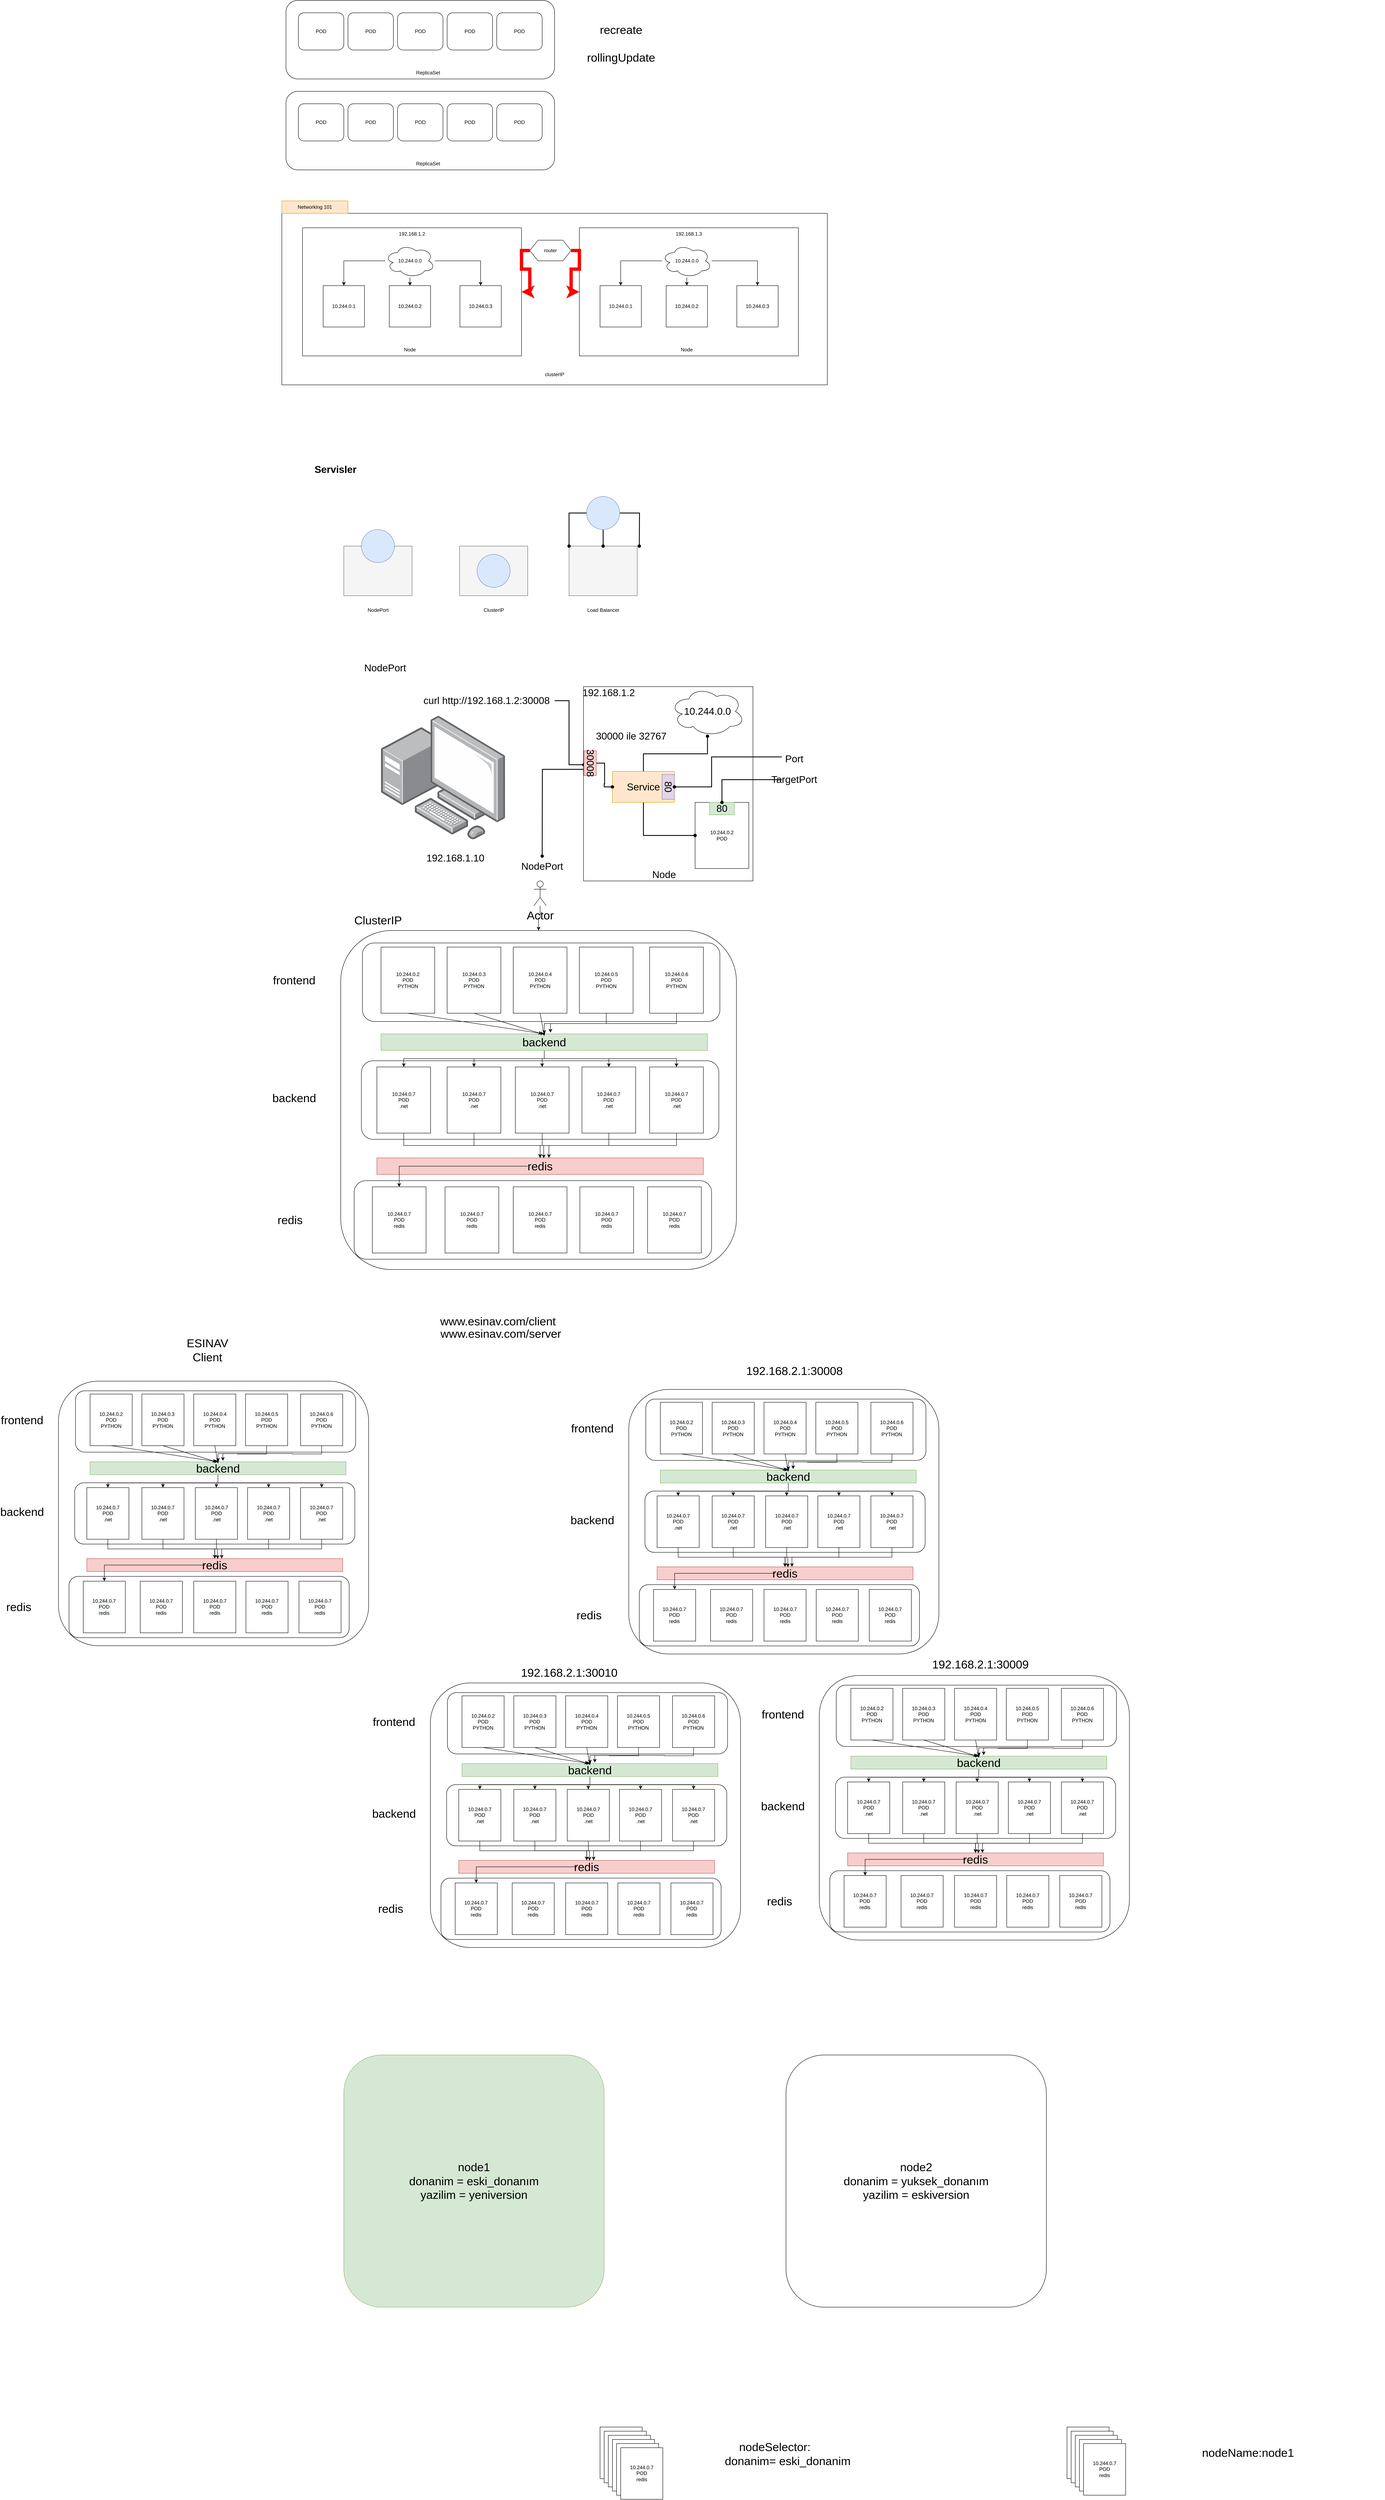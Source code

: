 <mxfile version="20.0.3" type="device"><diagram id="Sjd2jyIbmylgvyvZTuqx" name="Page-1"><mxGraphModel dx="2253" dy="769" grid="1" gridSize="10" guides="1" tooltips="1" connect="1" arrows="1" fold="1" page="1" pageScale="1" pageWidth="827" pageHeight="1169" math="0" shadow="0"><root><mxCell id="0"/><mxCell id="1" parent="0"/><mxCell id="nVFhow07xVNGeDrO4exb-46" value="" style="rounded=1;whiteSpace=wrap;html=1;fontSize=28;" parent="1" vertex="1"><mxGeometry x="202.5" y="2290" width="957.5" height="820" as="geometry"/></mxCell><mxCell id="nVFhow07xVNGeDrO4exb-44" value="" style="rounded=1;whiteSpace=wrap;html=1;fontSize=28;" parent="1" vertex="1"><mxGeometry x="235" y="2895" width="865" height="190" as="geometry"/></mxCell><mxCell id="nVFhow07xVNGeDrO4exb-43" value="" style="rounded=1;whiteSpace=wrap;html=1;fontSize=28;" parent="1" vertex="1"><mxGeometry x="252.5" y="2605" width="865" height="190" as="geometry"/></mxCell><mxCell id="nVFhow07xVNGeDrO4exb-42" value="" style="rounded=1;whiteSpace=wrap;html=1;fontSize=28;" parent="1" vertex="1"><mxGeometry x="255" y="2320" width="865" height="190" as="geometry"/></mxCell><mxCell id="aXBFxmti3VG-3KMLUolN-40" value="" style="rounded=0;whiteSpace=wrap;html=1;" parent="1" vertex="1"><mxGeometry x="60" y="555" width="1320" height="415" as="geometry"/></mxCell><mxCell id="aXBFxmti3VG-3KMLUolN-1" value="" style="rounded=1;whiteSpace=wrap;html=1;" parent="1" vertex="1"><mxGeometry x="70" y="40" width="650" height="190" as="geometry"/></mxCell><mxCell id="aXBFxmti3VG-3KMLUolN-2" value="ReplicaSet" style="text;html=1;strokeColor=none;fillColor=none;align=center;verticalAlign=middle;whiteSpace=wrap;rounded=0;" parent="1" vertex="1"><mxGeometry x="354" y="200" width="120" height="30" as="geometry"/></mxCell><mxCell id="aXBFxmti3VG-3KMLUolN-5" value="POD" style="rounded=1;whiteSpace=wrap;html=1;" parent="1" vertex="1"><mxGeometry x="100" y="70" width="110" height="90" as="geometry"/></mxCell><mxCell id="aXBFxmti3VG-3KMLUolN-6" value="POD" style="rounded=1;whiteSpace=wrap;html=1;" parent="1" vertex="1"><mxGeometry x="220" y="70" width="110" height="90" as="geometry"/></mxCell><mxCell id="aXBFxmti3VG-3KMLUolN-7" value="POD" style="rounded=1;whiteSpace=wrap;html=1;" parent="1" vertex="1"><mxGeometry x="340" y="70" width="110" height="90" as="geometry"/></mxCell><mxCell id="aXBFxmti3VG-3KMLUolN-8" value="POD" style="rounded=1;whiteSpace=wrap;html=1;" parent="1" vertex="1"><mxGeometry x="460" y="70" width="110" height="90" as="geometry"/></mxCell><mxCell id="aXBFxmti3VG-3KMLUolN-10" value="POD" style="rounded=1;whiteSpace=wrap;html=1;" parent="1" vertex="1"><mxGeometry x="580" y="70" width="110" height="90" as="geometry"/></mxCell><mxCell id="aXBFxmti3VG-3KMLUolN-18" value="" style="rounded=0;whiteSpace=wrap;html=1;" parent="1" vertex="1"><mxGeometry x="110" y="590" width="530" height="310" as="geometry"/></mxCell><mxCell id="aXBFxmti3VG-3KMLUolN-19" value="Node" style="text;html=1;strokeColor=none;fillColor=none;align=center;verticalAlign=middle;whiteSpace=wrap;rounded=0;" parent="1" vertex="1"><mxGeometry x="340" y="870" width="60" height="30" as="geometry"/></mxCell><mxCell id="aXBFxmti3VG-3KMLUolN-20" value="10.244.0.1" style="rounded=0;whiteSpace=wrap;html=1;" parent="1" vertex="1"><mxGeometry x="160" y="730" width="100" height="100" as="geometry"/></mxCell><mxCell id="aXBFxmti3VG-3KMLUolN-22" value="&lt;span style=&quot;color: rgb(0, 0, 0); font-family: Helvetica; font-size: 12px; font-style: normal; font-variant-ligatures: normal; font-variant-caps: normal; font-weight: 400; letter-spacing: normal; orphans: 2; text-align: center; text-indent: 0px; text-transform: none; widows: 2; word-spacing: 0px; -webkit-text-stroke-width: 0px; background-color: rgb(248, 249, 250); text-decoration-thickness: initial; text-decoration-style: initial; text-decoration-color: initial; float: none; display: inline !important;&quot;&gt;10.244.0.2&lt;/span&gt;" style="rounded=0;whiteSpace=wrap;html=1;" parent="1" vertex="1"><mxGeometry x="320" y="730" width="100" height="100" as="geometry"/></mxCell><mxCell id="aXBFxmti3VG-3KMLUolN-23" value="&lt;span style=&quot;color: rgb(0, 0, 0); font-family: Helvetica; font-size: 12px; font-style: normal; font-variant-ligatures: normal; font-variant-caps: normal; font-weight: 400; letter-spacing: normal; orphans: 2; text-align: center; text-indent: 0px; text-transform: none; widows: 2; word-spacing: 0px; -webkit-text-stroke-width: 0px; background-color: rgb(248, 249, 250); text-decoration-thickness: initial; text-decoration-style: initial; text-decoration-color: initial; float: none; display: inline !important;&quot;&gt;10.244.0.3&lt;/span&gt;" style="rounded=0;whiteSpace=wrap;html=1;" parent="1" vertex="1"><mxGeometry x="491" y="730" width="100" height="100" as="geometry"/></mxCell><mxCell id="aXBFxmti3VG-3KMLUolN-24" value="192.168.1.2" style="text;html=1;strokeColor=none;fillColor=none;align=center;verticalAlign=middle;whiteSpace=wrap;rounded=0;" parent="1" vertex="1"><mxGeometry x="345" y="590" width="60" height="30" as="geometry"/></mxCell><mxCell id="aXBFxmti3VG-3KMLUolN-26" style="edgeStyle=orthogonalEdgeStyle;rounded=0;orthogonalLoop=1;jettySize=auto;html=1;" parent="1" source="aXBFxmti3VG-3KMLUolN-25" target="aXBFxmti3VG-3KMLUolN-20" edge="1"><mxGeometry relative="1" as="geometry"/></mxCell><mxCell id="aXBFxmti3VG-3KMLUolN-27" value="" style="edgeStyle=orthogonalEdgeStyle;rounded=0;orthogonalLoop=1;jettySize=auto;html=1;" parent="1" source="aXBFxmti3VG-3KMLUolN-25" target="aXBFxmti3VG-3KMLUolN-22" edge="1"><mxGeometry relative="1" as="geometry"/></mxCell><mxCell id="aXBFxmti3VG-3KMLUolN-28" style="edgeStyle=orthogonalEdgeStyle;rounded=0;orthogonalLoop=1;jettySize=auto;html=1;" parent="1" source="aXBFxmti3VG-3KMLUolN-25" target="aXBFxmti3VG-3KMLUolN-23" edge="1"><mxGeometry relative="1" as="geometry"/></mxCell><mxCell id="aXBFxmti3VG-3KMLUolN-25" value="10.244.0.0" style="ellipse;shape=cloud;whiteSpace=wrap;html=1;" parent="1" vertex="1"><mxGeometry x="310" y="630" width="120" height="80" as="geometry"/></mxCell><mxCell id="aXBFxmti3VG-3KMLUolN-29" value="" style="rounded=0;whiteSpace=wrap;html=1;" parent="1" vertex="1"><mxGeometry x="780" y="590" width="530" height="310" as="geometry"/></mxCell><mxCell id="aXBFxmti3VG-3KMLUolN-30" value="Node" style="text;html=1;strokeColor=none;fillColor=none;align=center;verticalAlign=middle;whiteSpace=wrap;rounded=0;" parent="1" vertex="1"><mxGeometry x="1010" y="870" width="60" height="30" as="geometry"/></mxCell><mxCell id="aXBFxmti3VG-3KMLUolN-31" value="10.244.0.1" style="rounded=0;whiteSpace=wrap;html=1;" parent="1" vertex="1"><mxGeometry x="830" y="730" width="100" height="100" as="geometry"/></mxCell><mxCell id="aXBFxmti3VG-3KMLUolN-32" value="&lt;span style=&quot;color: rgb(0, 0, 0); font-family: Helvetica; font-size: 12px; font-style: normal; font-variant-ligatures: normal; font-variant-caps: normal; font-weight: 400; letter-spacing: normal; orphans: 2; text-align: center; text-indent: 0px; text-transform: none; widows: 2; word-spacing: 0px; -webkit-text-stroke-width: 0px; background-color: rgb(248, 249, 250); text-decoration-thickness: initial; text-decoration-style: initial; text-decoration-color: initial; float: none; display: inline !important;&quot;&gt;10.244.0.2&lt;/span&gt;" style="rounded=0;whiteSpace=wrap;html=1;" parent="1" vertex="1"><mxGeometry x="990" y="730" width="100" height="100" as="geometry"/></mxCell><mxCell id="aXBFxmti3VG-3KMLUolN-33" value="&lt;span style=&quot;color: rgb(0, 0, 0); font-family: Helvetica; font-size: 12px; font-style: normal; font-variant-ligatures: normal; font-variant-caps: normal; font-weight: 400; letter-spacing: normal; orphans: 2; text-align: center; text-indent: 0px; text-transform: none; widows: 2; word-spacing: 0px; -webkit-text-stroke-width: 0px; background-color: rgb(248, 249, 250); text-decoration-thickness: initial; text-decoration-style: initial; text-decoration-color: initial; float: none; display: inline !important;&quot;&gt;10.244.0.3&lt;/span&gt;" style="rounded=0;whiteSpace=wrap;html=1;" parent="1" vertex="1"><mxGeometry x="1161" y="730" width="100" height="100" as="geometry"/></mxCell><mxCell id="aXBFxmti3VG-3KMLUolN-34" value="192.168.1.3" style="text;html=1;strokeColor=none;fillColor=none;align=center;verticalAlign=middle;whiteSpace=wrap;rounded=0;" parent="1" vertex="1"><mxGeometry x="1015" y="590" width="60" height="30" as="geometry"/></mxCell><mxCell id="aXBFxmti3VG-3KMLUolN-35" style="edgeStyle=orthogonalEdgeStyle;rounded=0;orthogonalLoop=1;jettySize=auto;html=1;" parent="1" source="aXBFxmti3VG-3KMLUolN-38" target="aXBFxmti3VG-3KMLUolN-31" edge="1"><mxGeometry relative="1" as="geometry"/></mxCell><mxCell id="aXBFxmti3VG-3KMLUolN-36" value="" style="edgeStyle=orthogonalEdgeStyle;rounded=0;orthogonalLoop=1;jettySize=auto;html=1;" parent="1" source="aXBFxmti3VG-3KMLUolN-38" target="aXBFxmti3VG-3KMLUolN-32" edge="1"><mxGeometry relative="1" as="geometry"/></mxCell><mxCell id="aXBFxmti3VG-3KMLUolN-37" style="edgeStyle=orthogonalEdgeStyle;rounded=0;orthogonalLoop=1;jettySize=auto;html=1;" parent="1" source="aXBFxmti3VG-3KMLUolN-38" target="aXBFxmti3VG-3KMLUolN-33" edge="1"><mxGeometry relative="1" as="geometry"/></mxCell><mxCell id="aXBFxmti3VG-3KMLUolN-38" value="10.244.0.0" style="ellipse;shape=cloud;whiteSpace=wrap;html=1;" parent="1" vertex="1"><mxGeometry x="980" y="630" width="120" height="80" as="geometry"/></mxCell><mxCell id="aXBFxmti3VG-3KMLUolN-41" value="clusterIP" style="text;html=1;strokeColor=none;fillColor=none;align=center;verticalAlign=middle;whiteSpace=wrap;rounded=0;" parent="1" vertex="1"><mxGeometry x="690" y="930" width="60" height="30" as="geometry"/></mxCell><mxCell id="aXBFxmti3VG-3KMLUolN-43" style="edgeStyle=orthogonalEdgeStyle;rounded=0;orthogonalLoop=1;jettySize=auto;html=1;strokeColor=#FF0000;strokeWidth=8;" parent="1" source="aXBFxmti3VG-3KMLUolN-42" target="aXBFxmti3VG-3KMLUolN-18" edge="1"><mxGeometry relative="1" as="geometry"/></mxCell><mxCell id="aXBFxmti3VG-3KMLUolN-44" style="edgeStyle=orthogonalEdgeStyle;rounded=0;orthogonalLoop=1;jettySize=auto;html=1;strokeColor=#FF0000;strokeWidth=8;" parent="1" source="aXBFxmti3VG-3KMLUolN-42" target="aXBFxmti3VG-3KMLUolN-29" edge="1"><mxGeometry relative="1" as="geometry"/></mxCell><mxCell id="aXBFxmti3VG-3KMLUolN-42" value="router" style="shape=hexagon;perimeter=hexagonPerimeter2;whiteSpace=wrap;html=1;fixedSize=1;" parent="1" vertex="1"><mxGeometry x="660" y="620" width="100" height="50" as="geometry"/></mxCell><mxCell id="aXBFxmti3VG-3KMLUolN-45" value="Networking 101" style="text;html=1;strokeColor=#d79b00;fillColor=#ffe6cc;align=center;verticalAlign=middle;whiteSpace=wrap;rounded=0;" parent="1" vertex="1"><mxGeometry x="60" y="525" width="160" height="30" as="geometry"/></mxCell><mxCell id="aXBFxmti3VG-3KMLUolN-46" value="" style="rounded=0;whiteSpace=wrap;html=1;fillColor=#f5f5f5;fontColor=#333333;strokeColor=#666666;" parent="1" vertex="1"><mxGeometry x="210" y="1360" width="165" height="120" as="geometry"/></mxCell><mxCell id="aXBFxmti3VG-3KMLUolN-47" value="" style="ellipse;whiteSpace=wrap;html=1;aspect=fixed;fillColor=#dae8fc;strokeColor=#6c8ebf;" parent="1" vertex="1"><mxGeometry x="252.5" y="1320" width="80" height="80" as="geometry"/></mxCell><mxCell id="aXBFxmti3VG-3KMLUolN-48" value="" style="rounded=0;whiteSpace=wrap;html=1;fillColor=#f5f5f5;fontColor=#333333;strokeColor=#666666;" parent="1" vertex="1"><mxGeometry x="490" y="1360" width="165" height="120" as="geometry"/></mxCell><mxCell id="aXBFxmti3VG-3KMLUolN-49" value="" style="ellipse;whiteSpace=wrap;html=1;aspect=fixed;fillColor=#dae8fc;strokeColor=#6c8ebf;" parent="1" vertex="1"><mxGeometry x="532.5" y="1380" width="80" height="80" as="geometry"/></mxCell><mxCell id="aXBFxmti3VG-3KMLUolN-50" value="" style="rounded=0;whiteSpace=wrap;html=1;fillColor=#f5f5f5;fontColor=#333333;strokeColor=#666666;" parent="1" vertex="1"><mxGeometry x="755" y="1360" width="165" height="120" as="geometry"/></mxCell><mxCell id="aXBFxmti3VG-3KMLUolN-53" style="edgeStyle=orthogonalEdgeStyle;rounded=0;orthogonalLoop=1;jettySize=auto;html=1;strokeColor=#000000;strokeWidth=2;endArrow=oval;endFill=1;" parent="1" source="aXBFxmti3VG-3KMLUolN-51" edge="1"><mxGeometry relative="1" as="geometry"><mxPoint x="925" y="1360" as="targetPoint"/></mxGeometry></mxCell><mxCell id="aXBFxmti3VG-3KMLUolN-54" style="edgeStyle=orthogonalEdgeStyle;rounded=0;orthogonalLoop=1;jettySize=auto;html=1;entryX=0.5;entryY=0;entryDx=0;entryDy=0;strokeColor=#000000;strokeWidth=2;endArrow=oval;endFill=1;" parent="1" source="aXBFxmti3VG-3KMLUolN-51" target="aXBFxmti3VG-3KMLUolN-50" edge="1"><mxGeometry relative="1" as="geometry"/></mxCell><mxCell id="aXBFxmti3VG-3KMLUolN-55" style="edgeStyle=orthogonalEdgeStyle;rounded=0;orthogonalLoop=1;jettySize=auto;html=1;endArrow=oval;endFill=1;strokeColor=#000000;strokeWidth=2;entryX=0;entryY=0;entryDx=0;entryDy=0;" parent="1" source="aXBFxmti3VG-3KMLUolN-51" target="aXBFxmti3VG-3KMLUolN-50" edge="1"><mxGeometry relative="1" as="geometry"><mxPoint x="755" y="1350" as="targetPoint"/><Array as="points"><mxPoint x="755" y="1280"/></Array></mxGeometry></mxCell><mxCell id="aXBFxmti3VG-3KMLUolN-51" value="" style="ellipse;whiteSpace=wrap;html=1;aspect=fixed;fillColor=#dae8fc;strokeColor=#6c8ebf;" parent="1" vertex="1"><mxGeometry x="797.5" y="1240" width="80" height="80" as="geometry"/></mxCell><mxCell id="aXBFxmti3VG-3KMLUolN-57" value="NodePort" style="text;html=1;strokeColor=none;fillColor=none;align=center;verticalAlign=middle;whiteSpace=wrap;rounded=0;" parent="1" vertex="1"><mxGeometry x="262.5" y="1500" width="60" height="30" as="geometry"/></mxCell><mxCell id="aXBFxmti3VG-3KMLUolN-58" value="ClusterIP" style="text;html=1;strokeColor=none;fillColor=none;align=center;verticalAlign=middle;whiteSpace=wrap;rounded=0;" parent="1" vertex="1"><mxGeometry x="542.5" y="1500" width="60" height="30" as="geometry"/></mxCell><mxCell id="aXBFxmti3VG-3KMLUolN-59" value="Load Balancer" style="text;html=1;strokeColor=none;fillColor=none;align=center;verticalAlign=middle;whiteSpace=wrap;rounded=0;" parent="1" vertex="1"><mxGeometry x="793.75" y="1500" width="87.5" height="30" as="geometry"/></mxCell><mxCell id="aXBFxmti3VG-3KMLUolN-60" value="Servisler" style="text;html=1;strokeColor=none;fillColor=none;align=center;verticalAlign=middle;whiteSpace=wrap;rounded=0;fontStyle=1;fontSize=24;" parent="1" vertex="1"><mxGeometry x="160" y="1160" width="60" height="30" as="geometry"/></mxCell><mxCell id="aXBFxmti3VG-3KMLUolN-71" value="" style="rounded=0;whiteSpace=wrap;html=1;fontSize=24;" parent="1" vertex="1"><mxGeometry x="790" y="1700" width="410" height="470" as="geometry"/></mxCell><mxCell id="aXBFxmti3VG-3KMLUolN-72" value="&lt;span style=&quot;color: rgb(0, 0, 0); font-family: Helvetica; font-size: 12px; font-style: normal; font-variant-ligatures: normal; font-variant-caps: normal; font-weight: 400; letter-spacing: normal; orphans: 2; text-align: center; text-indent: 0px; text-transform: none; widows: 2; word-spacing: 0px; -webkit-text-stroke-width: 0px; background-color: rgb(248, 249, 250); text-decoration-thickness: initial; text-decoration-style: initial; text-decoration-color: initial; float: none; display: inline !important;&quot;&gt;10.244.0.2&lt;br&gt;POD&lt;br&gt;&lt;/span&gt;" style="rounded=0;whiteSpace=wrap;html=1;" parent="1" vertex="1"><mxGeometry x="1060" y="1980" width="130" height="160" as="geometry"/></mxCell><mxCell id="aXBFxmti3VG-3KMLUolN-73" value="10.244.0.0" style="ellipse;shape=cloud;whiteSpace=wrap;html=1;fontSize=24;" parent="1" vertex="1"><mxGeometry x="1000" y="1700" width="180" height="120" as="geometry"/></mxCell><mxCell id="aXBFxmti3VG-3KMLUolN-74" value="192.168.1.2" style="text;html=1;strokeColor=none;fillColor=none;align=center;verticalAlign=middle;whiteSpace=wrap;rounded=0;fontSize=24;" parent="1" vertex="1"><mxGeometry x="821.25" y="1700" width="60" height="30" as="geometry"/></mxCell><mxCell id="aXBFxmti3VG-3KMLUolN-75" value="" style="points=[];aspect=fixed;html=1;align=center;shadow=0;dashed=0;image;image=img/lib/allied_telesis/computer_and_terminals/Personal_Computer_with_Server.svg;fontSize=24;" parent="1" vertex="1"><mxGeometry x="300" y="1770" width="300" height="300" as="geometry"/></mxCell><mxCell id="aXBFxmti3VG-3KMLUolN-76" value="Node" style="text;html=1;strokeColor=none;fillColor=none;align=center;verticalAlign=middle;whiteSpace=wrap;rounded=0;fontSize=24;" parent="1" vertex="1"><mxGeometry x="955" y="2140" width="60" height="30" as="geometry"/></mxCell><mxCell id="aXBFxmti3VG-3KMLUolN-77" value="192.168.1.10" style="text;html=1;strokeColor=none;fillColor=none;align=center;verticalAlign=middle;whiteSpace=wrap;rounded=0;fontSize=24;" parent="1" vertex="1"><mxGeometry x="450" y="2100" width="60" height="30" as="geometry"/></mxCell><mxCell id="aXBFxmti3VG-3KMLUolN-83" style="edgeStyle=orthogonalEdgeStyle;rounded=0;orthogonalLoop=1;jettySize=auto;html=1;fontSize=24;endArrow=oval;endFill=1;strokeColor=#000000;strokeWidth=2;" parent="1" source="aXBFxmti3VG-3KMLUolN-79" target="aXBFxmti3VG-3KMLUolN-73" edge="1"><mxGeometry relative="1" as="geometry"/></mxCell><mxCell id="aXBFxmti3VG-3KMLUolN-84" style="edgeStyle=orthogonalEdgeStyle;rounded=0;orthogonalLoop=1;jettySize=auto;html=1;entryX=0;entryY=0.5;entryDx=0;entryDy=0;fontSize=24;endArrow=oval;endFill=1;strokeColor=#000000;strokeWidth=2;exitX=0.5;exitY=1;exitDx=0;exitDy=0;" parent="1" source="aXBFxmti3VG-3KMLUolN-79" target="aXBFxmti3VG-3KMLUolN-72" edge="1"><mxGeometry relative="1" as="geometry"/></mxCell><mxCell id="aXBFxmti3VG-3KMLUolN-79" value="Service" style="rounded=0;whiteSpace=wrap;html=1;fontSize=24;fillColor=#ffe6cc;strokeColor=#d79b00;" parent="1" vertex="1"><mxGeometry x="860" y="1905" width="150" height="75" as="geometry"/></mxCell><mxCell id="aXBFxmti3VG-3KMLUolN-85" style="edgeStyle=orthogonalEdgeStyle;rounded=0;orthogonalLoop=1;jettySize=auto;html=1;entryX=0.002;entryY=0.402;entryDx=0;entryDy=0;entryPerimeter=0;fontSize=24;endArrow=oval;endFill=1;strokeColor=#000000;strokeWidth=2;" parent="1" source="aXBFxmti3VG-3KMLUolN-81" target="aXBFxmti3VG-3KMLUolN-71" edge="1"><mxGeometry relative="1" as="geometry"/></mxCell><mxCell id="aXBFxmti3VG-3KMLUolN-81" value="curl http://192.168.1.2:30008" style="text;html=1;align=center;verticalAlign=middle;resizable=0;points=[];autosize=1;strokeColor=none;fillColor=none;fontSize=24;" parent="1" vertex="1"><mxGeometry x="390" y="1714" width="330" height="40" as="geometry"/></mxCell><mxCell id="aXBFxmti3VG-3KMLUolN-93" style="edgeStyle=orthogonalEdgeStyle;rounded=0;orthogonalLoop=1;jettySize=auto;html=1;exitX=0.75;exitY=1;exitDx=0;exitDy=0;fontSize=24;endArrow=oval;endFill=1;strokeColor=#000000;strokeWidth=2;" parent="1" source="aXBFxmti3VG-3KMLUolN-82" edge="1"><mxGeometry relative="1" as="geometry"><mxPoint x="690" y="2110" as="targetPoint"/></mxGeometry></mxCell><mxCell id="aXBFxmti3VG-3KMLUolN-99" style="edgeStyle=orthogonalEdgeStyle;rounded=0;orthogonalLoop=1;jettySize=auto;html=1;entryX=0;entryY=0.5;entryDx=0;entryDy=0;fontSize=24;endArrow=oval;endFill=1;strokeColor=#000000;strokeWidth=2;" parent="1" source="aXBFxmti3VG-3KMLUolN-82" target="aXBFxmti3VG-3KMLUolN-79" edge="1"><mxGeometry relative="1" as="geometry"/></mxCell><mxCell id="aXBFxmti3VG-3KMLUolN-82" value="30008" style="text;html=1;strokeColor=#b85450;fillColor=#f8cecc;align=center;verticalAlign=middle;whiteSpace=wrap;rounded=0;fontSize=24;rotation=90;" parent="1" vertex="1"><mxGeometry x="776" y="1870" width="60" height="30" as="geometry"/></mxCell><mxCell id="aXBFxmti3VG-3KMLUolN-86" value="80" style="text;html=1;strokeColor=#82b366;fillColor=#d5e8d4;align=center;verticalAlign=middle;whiteSpace=wrap;rounded=0;fontSize=24;" parent="1" vertex="1"><mxGeometry x="1095" y="1980" width="60" height="30" as="geometry"/></mxCell><mxCell id="aXBFxmti3VG-3KMLUolN-87" value="80" style="text;html=1;strokeColor=#9673a6;fillColor=#e1d5e7;align=center;verticalAlign=middle;whiteSpace=wrap;rounded=0;fontSize=24;rotation=90;" parent="1" vertex="1"><mxGeometry x="965" y="1927.5" width="60" height="30" as="geometry"/></mxCell><mxCell id="aXBFxmti3VG-3KMLUolN-89" style="edgeStyle=orthogonalEdgeStyle;rounded=0;orthogonalLoop=1;jettySize=auto;html=1;fontSize=24;endArrow=oval;endFill=1;strokeColor=#000000;strokeWidth=2;" parent="1" source="aXBFxmti3VG-3KMLUolN-88" target="aXBFxmti3VG-3KMLUolN-86" edge="1"><mxGeometry relative="1" as="geometry"/></mxCell><mxCell id="aXBFxmti3VG-3KMLUolN-88" value="TargetPort" style="text;html=1;strokeColor=none;fillColor=none;align=center;verticalAlign=middle;whiteSpace=wrap;rounded=0;fontSize=24;" parent="1" vertex="1"><mxGeometry x="1270" y="1910" width="60" height="30" as="geometry"/></mxCell><mxCell id="aXBFxmti3VG-3KMLUolN-92" style="edgeStyle=orthogonalEdgeStyle;rounded=0;orthogonalLoop=1;jettySize=auto;html=1;entryX=0.5;entryY=0;entryDx=0;entryDy=0;fontSize=24;endArrow=oval;endFill=1;strokeColor=#000000;strokeWidth=2;" parent="1" source="aXBFxmti3VG-3KMLUolN-91" target="aXBFxmti3VG-3KMLUolN-87" edge="1"><mxGeometry relative="1" as="geometry"><Array as="points"><mxPoint x="1100" y="1870"/><mxPoint x="1100" y="1943"/></Array></mxGeometry></mxCell><mxCell id="aXBFxmti3VG-3KMLUolN-91" value="Port" style="text;html=1;strokeColor=none;fillColor=none;align=center;verticalAlign=middle;whiteSpace=wrap;rounded=0;fontSize=24;" parent="1" vertex="1"><mxGeometry x="1270" y="1860" width="60" height="30" as="geometry"/></mxCell><mxCell id="aXBFxmti3VG-3KMLUolN-94" value="NodePort" style="text;html=1;strokeColor=none;fillColor=none;align=center;verticalAlign=middle;whiteSpace=wrap;rounded=0;fontSize=24;" parent="1" vertex="1"><mxGeometry x="660" y="2120" width="60" height="30" as="geometry"/></mxCell><mxCell id="aXBFxmti3VG-3KMLUolN-98" value="30000 ile 32767" style="text;html=1;align=center;verticalAlign=middle;resizable=0;points=[];autosize=1;strokeColor=none;fillColor=none;fontSize=24;" parent="1" vertex="1"><mxGeometry x="810" y="1800" width="190" height="40" as="geometry"/></mxCell><mxCell id="nVFhow07xVNGeDrO4exb-1" value="NodePort" style="text;html=1;strokeColor=none;fillColor=none;align=center;verticalAlign=middle;whiteSpace=wrap;rounded=0;fontSize=24;" parent="1" vertex="1"><mxGeometry x="280" y="1640" width="60" height="30" as="geometry"/></mxCell><mxCell id="nVFhow07xVNGeDrO4exb-2" value="ClusterIP" style="text;html=1;strokeColor=none;fillColor=none;align=center;verticalAlign=middle;whiteSpace=wrap;rounded=0;fontSize=28;" parent="1" vertex="1"><mxGeometry x="262.5" y="2250" width="60" height="30" as="geometry"/></mxCell><mxCell id="nVFhow07xVNGeDrO4exb-3" value="&lt;span style=&quot;color: rgb(0, 0, 0); font-family: Helvetica; font-size: 12px; font-style: normal; font-variant-ligatures: normal; font-variant-caps: normal; font-weight: 400; letter-spacing: normal; orphans: 2; text-align: center; text-indent: 0px; text-transform: none; widows: 2; word-spacing: 0px; -webkit-text-stroke-width: 0px; background-color: rgb(248, 249, 250); text-decoration-thickness: initial; text-decoration-style: initial; text-decoration-color: initial; float: none; display: inline !important;&quot;&gt;10.244.0.2&lt;br&gt;POD&lt;br&gt;PYTHON&lt;br&gt;&lt;/span&gt;" style="rounded=0;whiteSpace=wrap;html=1;" parent="1" vertex="1"><mxGeometry x="300" y="2330" width="130" height="160" as="geometry"/></mxCell><mxCell id="nVFhow07xVNGeDrO4exb-4" value="frontend" style="text;html=1;strokeColor=none;fillColor=none;align=center;verticalAlign=middle;whiteSpace=wrap;rounded=0;fontSize=28;" parent="1" vertex="1"><mxGeometry x="60" y="2395" width="60" height="30" as="geometry"/></mxCell><mxCell id="nVFhow07xVNGeDrO4exb-5" value="&lt;span style=&quot;color: rgb(0, 0, 0); font-family: Helvetica; font-size: 12px; font-style: normal; font-variant-ligatures: normal; font-variant-caps: normal; font-weight: 400; letter-spacing: normal; orphans: 2; text-align: center; text-indent: 0px; text-transform: none; widows: 2; word-spacing: 0px; -webkit-text-stroke-width: 0px; background-color: rgb(248, 249, 250); text-decoration-thickness: initial; text-decoration-style: initial; text-decoration-color: initial; float: none; display: inline !important;&quot;&gt;10.244.0.3&lt;br&gt;POD&lt;br&gt;PYTHON&lt;br&gt;&lt;/span&gt;" style="rounded=0;whiteSpace=wrap;html=1;" parent="1" vertex="1"><mxGeometry x="460" y="2330" width="130" height="160" as="geometry"/></mxCell><mxCell id="nVFhow07xVNGeDrO4exb-6" value="&lt;span style=&quot;color: rgb(0, 0, 0); font-family: Helvetica; font-size: 12px; font-style: normal; font-variant-ligatures: normal; font-variant-caps: normal; font-weight: 400; letter-spacing: normal; orphans: 2; text-align: center; text-indent: 0px; text-transform: none; widows: 2; word-spacing: 0px; -webkit-text-stroke-width: 0px; background-color: rgb(248, 249, 250); text-decoration-thickness: initial; text-decoration-style: initial; text-decoration-color: initial; float: none; display: inline !important;&quot;&gt;10.244.0.4&lt;br&gt;POD&lt;br&gt;PYTHON&lt;br&gt;&lt;/span&gt;" style="rounded=0;whiteSpace=wrap;html=1;" parent="1" vertex="1"><mxGeometry x="620" y="2330" width="130" height="160" as="geometry"/></mxCell><mxCell id="nVFhow07xVNGeDrO4exb-34" style="edgeStyle=orthogonalEdgeStyle;rounded=0;orthogonalLoop=1;jettySize=auto;html=1;fontSize=28;" parent="1" source="nVFhow07xVNGeDrO4exb-7" target="nVFhow07xVNGeDrO4exb-23" edge="1"><mxGeometry relative="1" as="geometry"/></mxCell><mxCell id="nVFhow07xVNGeDrO4exb-7" value="&lt;span style=&quot;color: rgb(0, 0, 0); font-family: Helvetica; font-size: 12px; font-style: normal; font-variant-ligatures: normal; font-variant-caps: normal; font-weight: 400; letter-spacing: normal; orphans: 2; text-align: center; text-indent: 0px; text-transform: none; widows: 2; word-spacing: 0px; -webkit-text-stroke-width: 0px; background-color: rgb(248, 249, 250); text-decoration-thickness: initial; text-decoration-style: initial; text-decoration-color: initial; float: none; display: inline !important;&quot;&gt;10.244.0.5&lt;br&gt;POD&lt;br&gt;PYTHON&lt;br&gt;&lt;/span&gt;" style="rounded=0;whiteSpace=wrap;html=1;" parent="1" vertex="1"><mxGeometry x="780" y="2330" width="130" height="160" as="geometry"/></mxCell><mxCell id="nVFhow07xVNGeDrO4exb-35" style="edgeStyle=orthogonalEdgeStyle;rounded=0;orthogonalLoop=1;jettySize=auto;html=1;entryX=0.519;entryY=-0.075;entryDx=0;entryDy=0;entryPerimeter=0;fontSize=28;" parent="1" source="nVFhow07xVNGeDrO4exb-8" target="nVFhow07xVNGeDrO4exb-23" edge="1"><mxGeometry relative="1" as="geometry"/></mxCell><mxCell id="nVFhow07xVNGeDrO4exb-8" value="&lt;span style=&quot;color: rgb(0, 0, 0); font-family: Helvetica; font-size: 12px; font-style: normal; font-variant-ligatures: normal; font-variant-caps: normal; font-weight: 400; letter-spacing: normal; orphans: 2; text-align: center; text-indent: 0px; text-transform: none; widows: 2; word-spacing: 0px; -webkit-text-stroke-width: 0px; background-color: rgb(248, 249, 250); text-decoration-thickness: initial; text-decoration-style: initial; text-decoration-color: initial; float: none; display: inline !important;&quot;&gt;10.244.0.6&lt;br&gt;POD&lt;br&gt;PYTHON&lt;br&gt;&lt;/span&gt;" style="rounded=0;whiteSpace=wrap;html=1;" parent="1" vertex="1"><mxGeometry x="950" y="2330" width="130" height="160" as="geometry"/></mxCell><mxCell id="nVFhow07xVNGeDrO4exb-9" value="backend" style="text;html=1;strokeColor=none;fillColor=none;align=center;verticalAlign=middle;whiteSpace=wrap;rounded=0;fontSize=28;" parent="1" vertex="1"><mxGeometry x="60" y="2680" width="60" height="30" as="geometry"/></mxCell><mxCell id="nVFhow07xVNGeDrO4exb-38" style="edgeStyle=orthogonalEdgeStyle;rounded=0;orthogonalLoop=1;jettySize=auto;html=1;entryX=0.511;entryY=0.025;entryDx=0;entryDy=0;entryPerimeter=0;fontSize=28;" parent="1" source="nVFhow07xVNGeDrO4exb-10" target="nVFhow07xVNGeDrO4exb-22" edge="1"><mxGeometry relative="1" as="geometry"/></mxCell><mxCell id="nVFhow07xVNGeDrO4exb-10" value="&lt;span style=&quot;color: rgb(0, 0, 0); font-family: Helvetica; font-size: 12px; font-style: normal; font-variant-ligatures: normal; font-variant-caps: normal; font-weight: 400; letter-spacing: normal; orphans: 2; text-align: center; text-indent: 0px; text-transform: none; widows: 2; word-spacing: 0px; -webkit-text-stroke-width: 0px; background-color: rgb(248, 249, 250); text-decoration-thickness: initial; text-decoration-style: initial; text-decoration-color: initial; float: none; display: inline !important;&quot;&gt;10.244.0.7&lt;br&gt;POD&lt;br&gt;.net&lt;br&gt;&lt;/span&gt;" style="rounded=0;whiteSpace=wrap;html=1;" parent="1" vertex="1"><mxGeometry x="290" y="2620" width="130" height="160" as="geometry"/></mxCell><mxCell id="nVFhow07xVNGeDrO4exb-37" style="edgeStyle=orthogonalEdgeStyle;rounded=0;orthogonalLoop=1;jettySize=auto;html=1;entryX=0.5;entryY=0;entryDx=0;entryDy=0;fontSize=28;" parent="1" source="nVFhow07xVNGeDrO4exb-11" target="nVFhow07xVNGeDrO4exb-22" edge="1"><mxGeometry relative="1" as="geometry"/></mxCell><mxCell id="nVFhow07xVNGeDrO4exb-11" value="&lt;span style=&quot;color: rgb(0, 0, 0); font-family: Helvetica; font-size: 12px; font-style: normal; font-variant-ligatures: normal; font-variant-caps: normal; font-weight: 400; letter-spacing: normal; orphans: 2; text-align: center; text-indent: 0px; text-transform: none; widows: 2; word-spacing: 0px; -webkit-text-stroke-width: 0px; background-color: rgb(248, 249, 250); text-decoration-thickness: initial; text-decoration-style: initial; text-decoration-color: initial; float: none; display: inline !important;&quot;&gt;10.244.0.7&lt;br&gt;POD&lt;br&gt;.net&lt;br&gt;&lt;/span&gt;" style="rounded=0;whiteSpace=wrap;html=1;" parent="1" vertex="1"><mxGeometry x="460" y="2620" width="130" height="160" as="geometry"/></mxCell><mxCell id="nVFhow07xVNGeDrO4exb-36" style="edgeStyle=orthogonalEdgeStyle;rounded=0;orthogonalLoop=1;jettySize=auto;html=1;entryX=0.5;entryY=0;entryDx=0;entryDy=0;fontSize=28;" parent="1" source="nVFhow07xVNGeDrO4exb-12" target="nVFhow07xVNGeDrO4exb-22" edge="1"><mxGeometry relative="1" as="geometry"/></mxCell><mxCell id="nVFhow07xVNGeDrO4exb-12" value="&lt;span style=&quot;color: rgb(0, 0, 0); font-family: Helvetica; font-size: 12px; font-style: normal; font-variant-ligatures: normal; font-variant-caps: normal; font-weight: 400; letter-spacing: normal; orphans: 2; text-align: center; text-indent: 0px; text-transform: none; widows: 2; word-spacing: 0px; -webkit-text-stroke-width: 0px; background-color: rgb(248, 249, 250); text-decoration-thickness: initial; text-decoration-style: initial; text-decoration-color: initial; float: none; display: inline !important;&quot;&gt;10.244.0.7&lt;br&gt;POD&lt;br&gt;.net&lt;br&gt;&lt;/span&gt;" style="rounded=0;whiteSpace=wrap;html=1;" parent="1" vertex="1"><mxGeometry x="625" y="2620" width="130" height="160" as="geometry"/></mxCell><mxCell id="nVFhow07xVNGeDrO4exb-39" style="edgeStyle=orthogonalEdgeStyle;rounded=0;orthogonalLoop=1;jettySize=auto;html=1;entryX=0.5;entryY=0;entryDx=0;entryDy=0;fontSize=28;" parent="1" source="nVFhow07xVNGeDrO4exb-13" target="nVFhow07xVNGeDrO4exb-22" edge="1"><mxGeometry relative="1" as="geometry"/></mxCell><mxCell id="nVFhow07xVNGeDrO4exb-13" value="&lt;span style=&quot;color: rgb(0, 0, 0); font-family: Helvetica; font-size: 12px; font-style: normal; font-variant-ligatures: normal; font-variant-caps: normal; font-weight: 400; letter-spacing: normal; orphans: 2; text-align: center; text-indent: 0px; text-transform: none; widows: 2; word-spacing: 0px; -webkit-text-stroke-width: 0px; background-color: rgb(248, 249, 250); text-decoration-thickness: initial; text-decoration-style: initial; text-decoration-color: initial; float: none; display: inline !important;&quot;&gt;10.244.0.7&lt;br&gt;POD&lt;br&gt;.net&lt;br&gt;&lt;/span&gt;" style="rounded=0;whiteSpace=wrap;html=1;" parent="1" vertex="1"><mxGeometry x="786.25" y="2620" width="130" height="160" as="geometry"/></mxCell><mxCell id="nVFhow07xVNGeDrO4exb-40" style="edgeStyle=orthogonalEdgeStyle;rounded=0;orthogonalLoop=1;jettySize=auto;html=1;entryX=0.527;entryY=0;entryDx=0;entryDy=0;entryPerimeter=0;fontSize=28;" parent="1" source="nVFhow07xVNGeDrO4exb-14" target="nVFhow07xVNGeDrO4exb-22" edge="1"><mxGeometry relative="1" as="geometry"/></mxCell><mxCell id="nVFhow07xVNGeDrO4exb-14" value="&lt;span style=&quot;color: rgb(0, 0, 0); font-family: Helvetica; font-size: 12px; font-style: normal; font-variant-ligatures: normal; font-variant-caps: normal; font-weight: 400; letter-spacing: normal; orphans: 2; text-align: center; text-indent: 0px; text-transform: none; widows: 2; word-spacing: 0px; -webkit-text-stroke-width: 0px; background-color: rgb(248, 249, 250); text-decoration-thickness: initial; text-decoration-style: initial; text-decoration-color: initial; float: none; display: inline !important;&quot;&gt;10.244.0.7&lt;br&gt;POD&lt;br&gt;.net&lt;br&gt;&lt;/span&gt;" style="rounded=0;whiteSpace=wrap;html=1;" parent="1" vertex="1"><mxGeometry x="950" y="2620" width="130" height="160" as="geometry"/></mxCell><mxCell id="nVFhow07xVNGeDrO4exb-15" value="redis" style="text;html=1;strokeColor=none;fillColor=none;align=center;verticalAlign=middle;whiteSpace=wrap;rounded=0;fontSize=28;" parent="1" vertex="1"><mxGeometry x="50" y="2975" width="60" height="30" as="geometry"/></mxCell><mxCell id="nVFhow07xVNGeDrO4exb-16" value="&lt;span style=&quot;color: rgb(0, 0, 0); font-family: Helvetica; font-size: 12px; font-style: normal; font-variant-ligatures: normal; font-variant-caps: normal; font-weight: 400; letter-spacing: normal; orphans: 2; text-align: center; text-indent: 0px; text-transform: none; widows: 2; word-spacing: 0px; -webkit-text-stroke-width: 0px; background-color: rgb(248, 249, 250); text-decoration-thickness: initial; text-decoration-style: initial; text-decoration-color: initial; float: none; display: inline !important;&quot;&gt;10.244.0.7&lt;br&gt;POD&lt;br&gt;redis&lt;br&gt;&lt;/span&gt;" style="rounded=0;whiteSpace=wrap;html=1;" parent="1" vertex="1"><mxGeometry x="279" y="2910" width="130" height="160" as="geometry"/></mxCell><mxCell id="nVFhow07xVNGeDrO4exb-17" value="&lt;span style=&quot;color: rgb(0, 0, 0); font-family: Helvetica; font-size: 12px; font-style: normal; font-variant-ligatures: normal; font-variant-caps: normal; font-weight: 400; letter-spacing: normal; orphans: 2; text-align: center; text-indent: 0px; text-transform: none; widows: 2; word-spacing: 0px; -webkit-text-stroke-width: 0px; background-color: rgb(248, 249, 250); text-decoration-thickness: initial; text-decoration-style: initial; text-decoration-color: initial; float: none; display: inline !important;&quot;&gt;10.244.0.7&lt;br&gt;POD&lt;br&gt;redis&lt;br&gt;&lt;/span&gt;" style="rounded=0;whiteSpace=wrap;html=1;" parent="1" vertex="1"><mxGeometry x="455" y="2910" width="130" height="160" as="geometry"/></mxCell><mxCell id="nVFhow07xVNGeDrO4exb-18" value="&lt;span style=&quot;color: rgb(0, 0, 0); font-family: Helvetica; font-size: 12px; font-style: normal; font-variant-ligatures: normal; font-variant-caps: normal; font-weight: 400; letter-spacing: normal; orphans: 2; text-align: center; text-indent: 0px; text-transform: none; widows: 2; word-spacing: 0px; -webkit-text-stroke-width: 0px; background-color: rgb(248, 249, 250); text-decoration-thickness: initial; text-decoration-style: initial; text-decoration-color: initial; float: none; display: inline !important;&quot;&gt;10.244.0.7&lt;br&gt;POD&lt;br&gt;redis&lt;br&gt;&lt;/span&gt;" style="rounded=0;whiteSpace=wrap;html=1;" parent="1" vertex="1"><mxGeometry x="620" y="2910" width="130" height="160" as="geometry"/></mxCell><mxCell id="nVFhow07xVNGeDrO4exb-19" value="&lt;span style=&quot;color: rgb(0, 0, 0); font-family: Helvetica; font-size: 12px; font-style: normal; font-variant-ligatures: normal; font-variant-caps: normal; font-weight: 400; letter-spacing: normal; orphans: 2; text-align: center; text-indent: 0px; text-transform: none; widows: 2; word-spacing: 0px; -webkit-text-stroke-width: 0px; background-color: rgb(248, 249, 250); text-decoration-thickness: initial; text-decoration-style: initial; text-decoration-color: initial; float: none; display: inline !important;&quot;&gt;10.244.0.7&lt;br&gt;POD&lt;br&gt;redis&lt;br&gt;&lt;/span&gt;" style="rounded=0;whiteSpace=wrap;html=1;" parent="1" vertex="1"><mxGeometry x="781.25" y="2910" width="130" height="160" as="geometry"/></mxCell><mxCell id="nVFhow07xVNGeDrO4exb-20" value="&lt;span style=&quot;color: rgb(0, 0, 0); font-family: Helvetica; font-size: 12px; font-style: normal; font-variant-ligatures: normal; font-variant-caps: normal; font-weight: 400; letter-spacing: normal; orphans: 2; text-align: center; text-indent: 0px; text-transform: none; widows: 2; word-spacing: 0px; -webkit-text-stroke-width: 0px; background-color: rgb(248, 249, 250); text-decoration-thickness: initial; text-decoration-style: initial; text-decoration-color: initial; float: none; display: inline !important;&quot;&gt;10.244.0.7&lt;br&gt;POD&lt;br&gt;redis&lt;br&gt;&lt;/span&gt;" style="rounded=0;whiteSpace=wrap;html=1;" parent="1" vertex="1"><mxGeometry x="945" y="2910" width="130" height="160" as="geometry"/></mxCell><mxCell id="nVFhow07xVNGeDrO4exb-22" value="" style="rounded=0;whiteSpace=wrap;html=1;fontSize=28;fillColor=#f8cecc;strokeColor=#b85450;" parent="1" vertex="1"><mxGeometry x="290" y="2840" width="790" height="40" as="geometry"/></mxCell><mxCell id="nVFhow07xVNGeDrO4exb-41" style="edgeStyle=orthogonalEdgeStyle;rounded=0;orthogonalLoop=1;jettySize=auto;html=1;fontSize=28;" parent="1" source="nVFhow07xVNGeDrO4exb-21" target="nVFhow07xVNGeDrO4exb-16" edge="1"><mxGeometry relative="1" as="geometry"/></mxCell><mxCell id="nVFhow07xVNGeDrO4exb-21" value="redis" style="text;html=1;strokeColor=none;fillColor=none;align=center;verticalAlign=middle;whiteSpace=wrap;rounded=0;fontSize=28;" parent="1" vertex="1"><mxGeometry x="655" y="2845" width="60" height="30" as="geometry"/></mxCell><mxCell id="nVFhow07xVNGeDrO4exb-29" style="edgeStyle=orthogonalEdgeStyle;rounded=0;orthogonalLoop=1;jettySize=auto;html=1;entryX=0.5;entryY=0;entryDx=0;entryDy=0;fontSize=28;" parent="1" source="nVFhow07xVNGeDrO4exb-23" target="nVFhow07xVNGeDrO4exb-10" edge="1"><mxGeometry relative="1" as="geometry"/></mxCell><mxCell id="nVFhow07xVNGeDrO4exb-30" style="edgeStyle=orthogonalEdgeStyle;rounded=0;orthogonalLoop=1;jettySize=auto;html=1;entryX=0.5;entryY=0;entryDx=0;entryDy=0;fontSize=28;" parent="1" source="nVFhow07xVNGeDrO4exb-23" target="nVFhow07xVNGeDrO4exb-11" edge="1"><mxGeometry relative="1" as="geometry"/></mxCell><mxCell id="nVFhow07xVNGeDrO4exb-31" style="edgeStyle=orthogonalEdgeStyle;rounded=0;orthogonalLoop=1;jettySize=auto;html=1;entryX=0.5;entryY=0;entryDx=0;entryDy=0;fontSize=28;" parent="1" source="nVFhow07xVNGeDrO4exb-23" target="nVFhow07xVNGeDrO4exb-12" edge="1"><mxGeometry relative="1" as="geometry"/></mxCell><mxCell id="nVFhow07xVNGeDrO4exb-32" style="edgeStyle=orthogonalEdgeStyle;rounded=0;orthogonalLoop=1;jettySize=auto;html=1;entryX=0.5;entryY=0;entryDx=0;entryDy=0;fontSize=28;" parent="1" source="nVFhow07xVNGeDrO4exb-23" target="nVFhow07xVNGeDrO4exb-13" edge="1"><mxGeometry relative="1" as="geometry"/></mxCell><mxCell id="nVFhow07xVNGeDrO4exb-33" style="edgeStyle=orthogonalEdgeStyle;rounded=0;orthogonalLoop=1;jettySize=auto;html=1;entryX=0.5;entryY=0;entryDx=0;entryDy=0;fontSize=28;" parent="1" source="nVFhow07xVNGeDrO4exb-23" target="nVFhow07xVNGeDrO4exb-14" edge="1"><mxGeometry relative="1" as="geometry"/></mxCell><mxCell id="nVFhow07xVNGeDrO4exb-23" value="" style="rounded=0;whiteSpace=wrap;html=1;fontSize=28;fillColor=#d5e8d4;strokeColor=#82b366;" parent="1" vertex="1"><mxGeometry x="300" y="2540" width="790" height="40" as="geometry"/></mxCell><mxCell id="nVFhow07xVNGeDrO4exb-24" value="backend" style="text;html=1;strokeColor=none;fillColor=none;align=center;verticalAlign=middle;whiteSpace=wrap;rounded=0;fontSize=28;" parent="1" vertex="1"><mxGeometry x="665" y="2545" width="60" height="30" as="geometry"/></mxCell><mxCell id="nVFhow07xVNGeDrO4exb-25" value="" style="endArrow=classic;html=1;rounded=0;fontSize=28;exitX=0.5;exitY=1;exitDx=0;exitDy=0;entryX=0.5;entryY=0;entryDx=0;entryDy=0;" parent="1" source="nVFhow07xVNGeDrO4exb-3" target="nVFhow07xVNGeDrO4exb-23" edge="1"><mxGeometry width="50" height="50" relative="1" as="geometry"><mxPoint x="700" y="2740" as="sourcePoint"/><mxPoint x="750" y="2690" as="targetPoint"/></mxGeometry></mxCell><mxCell id="nVFhow07xVNGeDrO4exb-26" value="" style="endArrow=classic;html=1;rounded=0;fontSize=28;exitX=0.5;exitY=1;exitDx=0;exitDy=0;" parent="1" source="nVFhow07xVNGeDrO4exb-5" edge="1"><mxGeometry width="50" height="50" relative="1" as="geometry"><mxPoint x="700" y="2740" as="sourcePoint"/><mxPoint x="690" y="2540" as="targetPoint"/></mxGeometry></mxCell><mxCell id="nVFhow07xVNGeDrO4exb-27" value="" style="endArrow=classic;html=1;rounded=0;fontSize=28;exitX=0.5;exitY=1;exitDx=0;exitDy=0;entryX=0.5;entryY=0;entryDx=0;entryDy=0;" parent="1" source="nVFhow07xVNGeDrO4exb-6" target="nVFhow07xVNGeDrO4exb-24" edge="1"><mxGeometry width="50" height="50" relative="1" as="geometry"><mxPoint x="700" y="2740" as="sourcePoint"/><mxPoint x="750" y="2690" as="targetPoint"/></mxGeometry></mxCell><mxCell id="nVFhow07xVNGeDrO4exb-47" style="edgeStyle=orthogonalEdgeStyle;rounded=0;orthogonalLoop=1;jettySize=auto;html=1;entryX=0.5;entryY=0;entryDx=0;entryDy=0;fontSize=28;" parent="1" source="nVFhow07xVNGeDrO4exb-45" target="nVFhow07xVNGeDrO4exb-46" edge="1"><mxGeometry relative="1" as="geometry"/></mxCell><mxCell id="nVFhow07xVNGeDrO4exb-45" value="Actor" style="shape=umlActor;verticalLabelPosition=bottom;verticalAlign=top;html=1;outlineConnect=0;fontSize=28;" parent="1" vertex="1"><mxGeometry x="670" y="2170" width="30" height="60" as="geometry"/></mxCell><mxCell id="nVFhow07xVNGeDrO4exb-90" value="" style="group" parent="1" vertex="1" connectable="0"><mxGeometry x="-600" y="3380" width="870" height="640" as="geometry"/></mxCell><mxCell id="nVFhow07xVNGeDrO4exb-48" value="" style="rounded=1;whiteSpace=wrap;html=1;fontSize=28;" parent="nVFhow07xVNGeDrO4exb-90" vertex="1"><mxGeometry x="119.527" width="750.473" height="640" as="geometry"/></mxCell><mxCell id="nVFhow07xVNGeDrO4exb-49" value="" style="rounded=1;whiteSpace=wrap;html=1;fontSize=28;" parent="nVFhow07xVNGeDrO4exb-90" vertex="1"><mxGeometry x="145" y="472.195" width="677.973" height="148.293" as="geometry"/></mxCell><mxCell id="nVFhow07xVNGeDrO4exb-50" value="" style="rounded=1;whiteSpace=wrap;html=1;fontSize=28;" parent="nVFhow07xVNGeDrO4exb-90" vertex="1"><mxGeometry x="158.716" y="245.854" width="677.973" height="148.293" as="geometry"/></mxCell><mxCell id="nVFhow07xVNGeDrO4exb-51" value="" style="rounded=1;whiteSpace=wrap;html=1;fontSize=28;" parent="nVFhow07xVNGeDrO4exb-90" vertex="1"><mxGeometry x="160.676" y="23.415" width="677.973" height="148.293" as="geometry"/></mxCell><mxCell id="nVFhow07xVNGeDrO4exb-52" value="&lt;span style=&quot;color: rgb(0, 0, 0); font-family: Helvetica; font-size: 12px; font-style: normal; font-variant-ligatures: normal; font-variant-caps: normal; font-weight: 400; letter-spacing: normal; orphans: 2; text-align: center; text-indent: 0px; text-transform: none; widows: 2; word-spacing: 0px; -webkit-text-stroke-width: 0px; background-color: rgb(248, 249, 250); text-decoration-thickness: initial; text-decoration-style: initial; text-decoration-color: initial; float: none; display: inline !important;&quot;&gt;10.244.0.2&lt;br&gt;POD&lt;br&gt;PYTHON&lt;br&gt;&lt;/span&gt;" style="rounded=0;whiteSpace=wrap;html=1;" parent="nVFhow07xVNGeDrO4exb-90" vertex="1"><mxGeometry x="195.946" y="31.22" width="101.892" height="124.878" as="geometry"/></mxCell><mxCell id="nVFhow07xVNGeDrO4exb-53" value="frontend" style="text;html=1;strokeColor=none;fillColor=none;align=center;verticalAlign=middle;whiteSpace=wrap;rounded=0;fontSize=28;" parent="nVFhow07xVNGeDrO4exb-90" vertex="1"><mxGeometry x="7.838" y="81.951" width="47.027" height="23.415" as="geometry"/></mxCell><mxCell id="nVFhow07xVNGeDrO4exb-54" value="&lt;span style=&quot;color: rgb(0, 0, 0); font-family: Helvetica; font-size: 12px; font-style: normal; font-variant-ligatures: normal; font-variant-caps: normal; font-weight: 400; letter-spacing: normal; orphans: 2; text-align: center; text-indent: 0px; text-transform: none; widows: 2; word-spacing: 0px; -webkit-text-stroke-width: 0px; background-color: rgb(248, 249, 250); text-decoration-thickness: initial; text-decoration-style: initial; text-decoration-color: initial; float: none; display: inline !important;&quot;&gt;10.244.0.3&lt;br&gt;POD&lt;br&gt;PYTHON&lt;br&gt;&lt;/span&gt;" style="rounded=0;whiteSpace=wrap;html=1;" parent="nVFhow07xVNGeDrO4exb-90" vertex="1"><mxGeometry x="321.351" y="31.22" width="101.892" height="124.878" as="geometry"/></mxCell><mxCell id="nVFhow07xVNGeDrO4exb-55" value="&lt;span style=&quot;color: rgb(0, 0, 0); font-family: Helvetica; font-size: 12px; font-style: normal; font-variant-ligatures: normal; font-variant-caps: normal; font-weight: 400; letter-spacing: normal; orphans: 2; text-align: center; text-indent: 0px; text-transform: none; widows: 2; word-spacing: 0px; -webkit-text-stroke-width: 0px; background-color: rgb(248, 249, 250); text-decoration-thickness: initial; text-decoration-style: initial; text-decoration-color: initial; float: none; display: inline !important;&quot;&gt;10.244.0.4&lt;br&gt;POD&lt;br&gt;PYTHON&lt;br&gt;&lt;/span&gt;" style="rounded=0;whiteSpace=wrap;html=1;" parent="nVFhow07xVNGeDrO4exb-90" vertex="1"><mxGeometry x="446.757" y="31.22" width="101.892" height="124.878" as="geometry"/></mxCell><mxCell id="nVFhow07xVNGeDrO4exb-57" value="&lt;span style=&quot;color: rgb(0, 0, 0); font-family: Helvetica; font-size: 12px; font-style: normal; font-variant-ligatures: normal; font-variant-caps: normal; font-weight: 400; letter-spacing: normal; orphans: 2; text-align: center; text-indent: 0px; text-transform: none; widows: 2; word-spacing: 0px; -webkit-text-stroke-width: 0px; background-color: rgb(248, 249, 250); text-decoration-thickness: initial; text-decoration-style: initial; text-decoration-color: initial; float: none; display: inline !important;&quot;&gt;10.244.0.5&lt;br&gt;POD&lt;br&gt;PYTHON&lt;br&gt;&lt;/span&gt;" style="rounded=0;whiteSpace=wrap;html=1;" parent="nVFhow07xVNGeDrO4exb-90" vertex="1"><mxGeometry x="572.162" y="31.22" width="101.892" height="124.878" as="geometry"/></mxCell><mxCell id="nVFhow07xVNGeDrO4exb-59" value="&lt;span style=&quot;color: rgb(0, 0, 0); font-family: Helvetica; font-size: 12px; font-style: normal; font-variant-ligatures: normal; font-variant-caps: normal; font-weight: 400; letter-spacing: normal; orphans: 2; text-align: center; text-indent: 0px; text-transform: none; widows: 2; word-spacing: 0px; -webkit-text-stroke-width: 0px; background-color: rgb(248, 249, 250); text-decoration-thickness: initial; text-decoration-style: initial; text-decoration-color: initial; float: none; display: inline !important;&quot;&gt;10.244.0.6&lt;br&gt;POD&lt;br&gt;PYTHON&lt;br&gt;&lt;/span&gt;" style="rounded=0;whiteSpace=wrap;html=1;" parent="nVFhow07xVNGeDrO4exb-90" vertex="1"><mxGeometry x="705.405" y="31.22" width="101.892" height="124.878" as="geometry"/></mxCell><mxCell id="nVFhow07xVNGeDrO4exb-60" value="backend" style="text;html=1;strokeColor=none;fillColor=none;align=center;verticalAlign=middle;whiteSpace=wrap;rounded=0;fontSize=28;" parent="nVFhow07xVNGeDrO4exb-90" vertex="1"><mxGeometry x="7.838" y="304.39" width="47.027" height="23.415" as="geometry"/></mxCell><mxCell id="nVFhow07xVNGeDrO4exb-62" value="&lt;span style=&quot;color: rgb(0, 0, 0); font-family: Helvetica; font-size: 12px; font-style: normal; font-variant-ligatures: normal; font-variant-caps: normal; font-weight: 400; letter-spacing: normal; orphans: 2; text-align: center; text-indent: 0px; text-transform: none; widows: 2; word-spacing: 0px; -webkit-text-stroke-width: 0px; background-color: rgb(248, 249, 250); text-decoration-thickness: initial; text-decoration-style: initial; text-decoration-color: initial; float: none; display: inline !important;&quot;&gt;10.244.0.7&lt;br&gt;POD&lt;br&gt;.net&lt;br&gt;&lt;/span&gt;" style="rounded=0;whiteSpace=wrap;html=1;" parent="nVFhow07xVNGeDrO4exb-90" vertex="1"><mxGeometry x="188.108" y="257.561" width="101.892" height="124.878" as="geometry"/></mxCell><mxCell id="nVFhow07xVNGeDrO4exb-64" value="&lt;span style=&quot;color: rgb(0, 0, 0); font-family: Helvetica; font-size: 12px; font-style: normal; font-variant-ligatures: normal; font-variant-caps: normal; font-weight: 400; letter-spacing: normal; orphans: 2; text-align: center; text-indent: 0px; text-transform: none; widows: 2; word-spacing: 0px; -webkit-text-stroke-width: 0px; background-color: rgb(248, 249, 250); text-decoration-thickness: initial; text-decoration-style: initial; text-decoration-color: initial; float: none; display: inline !important;&quot;&gt;10.244.0.7&lt;br&gt;POD&lt;br&gt;.net&lt;br&gt;&lt;/span&gt;" style="rounded=0;whiteSpace=wrap;html=1;" parent="nVFhow07xVNGeDrO4exb-90" vertex="1"><mxGeometry x="321.351" y="257.561" width="101.892" height="124.878" as="geometry"/></mxCell><mxCell id="nVFhow07xVNGeDrO4exb-66" value="&lt;span style=&quot;color: rgb(0, 0, 0); font-family: Helvetica; font-size: 12px; font-style: normal; font-variant-ligatures: normal; font-variant-caps: normal; font-weight: 400; letter-spacing: normal; orphans: 2; text-align: center; text-indent: 0px; text-transform: none; widows: 2; word-spacing: 0px; -webkit-text-stroke-width: 0px; background-color: rgb(248, 249, 250); text-decoration-thickness: initial; text-decoration-style: initial; text-decoration-color: initial; float: none; display: inline !important;&quot;&gt;10.244.0.7&lt;br&gt;POD&lt;br&gt;.net&lt;br&gt;&lt;/span&gt;" style="rounded=0;whiteSpace=wrap;html=1;" parent="nVFhow07xVNGeDrO4exb-90" vertex="1"><mxGeometry x="450.676" y="257.561" width="101.892" height="124.878" as="geometry"/></mxCell><mxCell id="nVFhow07xVNGeDrO4exb-68" value="&lt;span style=&quot;color: rgb(0, 0, 0); font-family: Helvetica; font-size: 12px; font-style: normal; font-variant-ligatures: normal; font-variant-caps: normal; font-weight: 400; letter-spacing: normal; orphans: 2; text-align: center; text-indent: 0px; text-transform: none; widows: 2; word-spacing: 0px; -webkit-text-stroke-width: 0px; background-color: rgb(248, 249, 250); text-decoration-thickness: initial; text-decoration-style: initial; text-decoration-color: initial; float: none; display: inline !important;&quot;&gt;10.244.0.7&lt;br&gt;POD&lt;br&gt;.net&lt;br&gt;&lt;/span&gt;" style="rounded=0;whiteSpace=wrap;html=1;" parent="nVFhow07xVNGeDrO4exb-90" vertex="1"><mxGeometry x="577.061" y="257.561" width="101.892" height="124.878" as="geometry"/></mxCell><mxCell id="nVFhow07xVNGeDrO4exb-70" value="&lt;span style=&quot;color: rgb(0, 0, 0); font-family: Helvetica; font-size: 12px; font-style: normal; font-variant-ligatures: normal; font-variant-caps: normal; font-weight: 400; letter-spacing: normal; orphans: 2; text-align: center; text-indent: 0px; text-transform: none; widows: 2; word-spacing: 0px; -webkit-text-stroke-width: 0px; background-color: rgb(248, 249, 250); text-decoration-thickness: initial; text-decoration-style: initial; text-decoration-color: initial; float: none; display: inline !important;&quot;&gt;10.244.0.7&lt;br&gt;POD&lt;br&gt;.net&lt;br&gt;&lt;/span&gt;" style="rounded=0;whiteSpace=wrap;html=1;" parent="nVFhow07xVNGeDrO4exb-90" vertex="1"><mxGeometry x="705.405" y="257.561" width="101.892" height="124.878" as="geometry"/></mxCell><mxCell id="nVFhow07xVNGeDrO4exb-71" value="redis" style="text;html=1;strokeColor=none;fillColor=none;align=center;verticalAlign=middle;whiteSpace=wrap;rounded=0;fontSize=28;" parent="nVFhow07xVNGeDrO4exb-90" vertex="1"><mxGeometry y="534.634" width="47.027" height="23.415" as="geometry"/></mxCell><mxCell id="nVFhow07xVNGeDrO4exb-72" value="&lt;span style=&quot;color: rgb(0, 0, 0); font-family: Helvetica; font-size: 12px; font-style: normal; font-variant-ligatures: normal; font-variant-caps: normal; font-weight: 400; letter-spacing: normal; orphans: 2; text-align: center; text-indent: 0px; text-transform: none; widows: 2; word-spacing: 0px; -webkit-text-stroke-width: 0px; background-color: rgb(248, 249, 250); text-decoration-thickness: initial; text-decoration-style: initial; text-decoration-color: initial; float: none; display: inline !important;&quot;&gt;10.244.0.7&lt;br&gt;POD&lt;br&gt;redis&lt;br&gt;&lt;/span&gt;" style="rounded=0;whiteSpace=wrap;html=1;" parent="nVFhow07xVNGeDrO4exb-90" vertex="1"><mxGeometry x="179.486" y="483.902" width="101.892" height="124.878" as="geometry"/></mxCell><mxCell id="nVFhow07xVNGeDrO4exb-73" value="&lt;span style=&quot;color: rgb(0, 0, 0); font-family: Helvetica; font-size: 12px; font-style: normal; font-variant-ligatures: normal; font-variant-caps: normal; font-weight: 400; letter-spacing: normal; orphans: 2; text-align: center; text-indent: 0px; text-transform: none; widows: 2; word-spacing: 0px; -webkit-text-stroke-width: 0px; background-color: rgb(248, 249, 250); text-decoration-thickness: initial; text-decoration-style: initial; text-decoration-color: initial; float: none; display: inline !important;&quot;&gt;10.244.0.7&lt;br&gt;POD&lt;br&gt;redis&lt;br&gt;&lt;/span&gt;" style="rounded=0;whiteSpace=wrap;html=1;" parent="nVFhow07xVNGeDrO4exb-90" vertex="1"><mxGeometry x="317.432" y="483.902" width="101.892" height="124.878" as="geometry"/></mxCell><mxCell id="nVFhow07xVNGeDrO4exb-74" value="&lt;span style=&quot;color: rgb(0, 0, 0); font-family: Helvetica; font-size: 12px; font-style: normal; font-variant-ligatures: normal; font-variant-caps: normal; font-weight: 400; letter-spacing: normal; orphans: 2; text-align: center; text-indent: 0px; text-transform: none; widows: 2; word-spacing: 0px; -webkit-text-stroke-width: 0px; background-color: rgb(248, 249, 250); text-decoration-thickness: initial; text-decoration-style: initial; text-decoration-color: initial; float: none; display: inline !important;&quot;&gt;10.244.0.7&lt;br&gt;POD&lt;br&gt;redis&lt;br&gt;&lt;/span&gt;" style="rounded=0;whiteSpace=wrap;html=1;" parent="nVFhow07xVNGeDrO4exb-90" vertex="1"><mxGeometry x="446.757" y="483.902" width="101.892" height="124.878" as="geometry"/></mxCell><mxCell id="nVFhow07xVNGeDrO4exb-75" value="&lt;span style=&quot;color: rgb(0, 0, 0); font-family: Helvetica; font-size: 12px; font-style: normal; font-variant-ligatures: normal; font-variant-caps: normal; font-weight: 400; letter-spacing: normal; orphans: 2; text-align: center; text-indent: 0px; text-transform: none; widows: 2; word-spacing: 0px; -webkit-text-stroke-width: 0px; background-color: rgb(248, 249, 250); text-decoration-thickness: initial; text-decoration-style: initial; text-decoration-color: initial; float: none; display: inline !important;&quot;&gt;10.244.0.7&lt;br&gt;POD&lt;br&gt;redis&lt;br&gt;&lt;/span&gt;" style="rounded=0;whiteSpace=wrap;html=1;" parent="nVFhow07xVNGeDrO4exb-90" vertex="1"><mxGeometry x="573.142" y="483.902" width="101.892" height="124.878" as="geometry"/></mxCell><mxCell id="nVFhow07xVNGeDrO4exb-76" value="&lt;span style=&quot;color: rgb(0, 0, 0); font-family: Helvetica; font-size: 12px; font-style: normal; font-variant-ligatures: normal; font-variant-caps: normal; font-weight: 400; letter-spacing: normal; orphans: 2; text-align: center; text-indent: 0px; text-transform: none; widows: 2; word-spacing: 0px; -webkit-text-stroke-width: 0px; background-color: rgb(248, 249, 250); text-decoration-thickness: initial; text-decoration-style: initial; text-decoration-color: initial; float: none; display: inline !important;&quot;&gt;10.244.0.7&lt;br&gt;POD&lt;br&gt;redis&lt;br&gt;&lt;/span&gt;" style="rounded=0;whiteSpace=wrap;html=1;" parent="nVFhow07xVNGeDrO4exb-90" vertex="1"><mxGeometry x="701.486" y="483.902" width="101.892" height="124.878" as="geometry"/></mxCell><mxCell id="nVFhow07xVNGeDrO4exb-77" value="" style="rounded=0;whiteSpace=wrap;html=1;fontSize=28;fillColor=#f8cecc;strokeColor=#b85450;" parent="nVFhow07xVNGeDrO4exb-90" vertex="1"><mxGeometry x="188.108" y="429.268" width="619.189" height="31.22" as="geometry"/></mxCell><mxCell id="nVFhow07xVNGeDrO4exb-61" style="edgeStyle=orthogonalEdgeStyle;rounded=0;orthogonalLoop=1;jettySize=auto;html=1;entryX=0.511;entryY=0.025;entryDx=0;entryDy=0;entryPerimeter=0;fontSize=28;" parent="nVFhow07xVNGeDrO4exb-90" source="nVFhow07xVNGeDrO4exb-62" target="nVFhow07xVNGeDrO4exb-77" edge="1"><mxGeometry relative="1" as="geometry"/></mxCell><mxCell id="nVFhow07xVNGeDrO4exb-63" style="edgeStyle=orthogonalEdgeStyle;rounded=0;orthogonalLoop=1;jettySize=auto;html=1;entryX=0.5;entryY=0;entryDx=0;entryDy=0;fontSize=28;" parent="nVFhow07xVNGeDrO4exb-90" source="nVFhow07xVNGeDrO4exb-64" target="nVFhow07xVNGeDrO4exb-77" edge="1"><mxGeometry relative="1" as="geometry"/></mxCell><mxCell id="nVFhow07xVNGeDrO4exb-65" style="edgeStyle=orthogonalEdgeStyle;rounded=0;orthogonalLoop=1;jettySize=auto;html=1;entryX=0.5;entryY=0;entryDx=0;entryDy=0;fontSize=28;" parent="nVFhow07xVNGeDrO4exb-90" source="nVFhow07xVNGeDrO4exb-66" target="nVFhow07xVNGeDrO4exb-77" edge="1"><mxGeometry relative="1" as="geometry"/></mxCell><mxCell id="nVFhow07xVNGeDrO4exb-67" style="edgeStyle=orthogonalEdgeStyle;rounded=0;orthogonalLoop=1;jettySize=auto;html=1;entryX=0.5;entryY=0;entryDx=0;entryDy=0;fontSize=28;" parent="nVFhow07xVNGeDrO4exb-90" source="nVFhow07xVNGeDrO4exb-68" target="nVFhow07xVNGeDrO4exb-77" edge="1"><mxGeometry relative="1" as="geometry"/></mxCell><mxCell id="nVFhow07xVNGeDrO4exb-69" style="edgeStyle=orthogonalEdgeStyle;rounded=0;orthogonalLoop=1;jettySize=auto;html=1;entryX=0.527;entryY=0;entryDx=0;entryDy=0;entryPerimeter=0;fontSize=28;" parent="nVFhow07xVNGeDrO4exb-90" source="nVFhow07xVNGeDrO4exb-70" target="nVFhow07xVNGeDrO4exb-77" edge="1"><mxGeometry relative="1" as="geometry"/></mxCell><mxCell id="nVFhow07xVNGeDrO4exb-78" style="edgeStyle=orthogonalEdgeStyle;rounded=0;orthogonalLoop=1;jettySize=auto;html=1;fontSize=28;" parent="nVFhow07xVNGeDrO4exb-90" source="nVFhow07xVNGeDrO4exb-79" target="nVFhow07xVNGeDrO4exb-72" edge="1"><mxGeometry relative="1" as="geometry"/></mxCell><mxCell id="nVFhow07xVNGeDrO4exb-79" value="redis" style="text;html=1;strokeColor=none;fillColor=none;align=center;verticalAlign=middle;whiteSpace=wrap;rounded=0;fontSize=28;" parent="nVFhow07xVNGeDrO4exb-90" vertex="1"><mxGeometry x="474.189" y="433.171" width="47.027" height="23.415" as="geometry"/></mxCell><mxCell id="nVFhow07xVNGeDrO4exb-80" style="edgeStyle=orthogonalEdgeStyle;rounded=0;orthogonalLoop=1;jettySize=auto;html=1;entryX=0.5;entryY=0;entryDx=0;entryDy=0;fontSize=28;" parent="nVFhow07xVNGeDrO4exb-90" source="nVFhow07xVNGeDrO4exb-85" target="nVFhow07xVNGeDrO4exb-62" edge="1"><mxGeometry relative="1" as="geometry"/></mxCell><mxCell id="nVFhow07xVNGeDrO4exb-81" style="edgeStyle=orthogonalEdgeStyle;rounded=0;orthogonalLoop=1;jettySize=auto;html=1;entryX=0.5;entryY=0;entryDx=0;entryDy=0;fontSize=28;" parent="nVFhow07xVNGeDrO4exb-90" source="nVFhow07xVNGeDrO4exb-85" target="nVFhow07xVNGeDrO4exb-64" edge="1"><mxGeometry relative="1" as="geometry"/></mxCell><mxCell id="nVFhow07xVNGeDrO4exb-82" style="edgeStyle=orthogonalEdgeStyle;rounded=0;orthogonalLoop=1;jettySize=auto;html=1;entryX=0.5;entryY=0;entryDx=0;entryDy=0;fontSize=28;" parent="nVFhow07xVNGeDrO4exb-90" source="nVFhow07xVNGeDrO4exb-85" target="nVFhow07xVNGeDrO4exb-66" edge="1"><mxGeometry relative="1" as="geometry"/></mxCell><mxCell id="nVFhow07xVNGeDrO4exb-83" style="edgeStyle=orthogonalEdgeStyle;rounded=0;orthogonalLoop=1;jettySize=auto;html=1;entryX=0.5;entryY=0;entryDx=0;entryDy=0;fontSize=28;" parent="nVFhow07xVNGeDrO4exb-90" source="nVFhow07xVNGeDrO4exb-85" target="nVFhow07xVNGeDrO4exb-68" edge="1"><mxGeometry relative="1" as="geometry"/></mxCell><mxCell id="nVFhow07xVNGeDrO4exb-84" style="edgeStyle=orthogonalEdgeStyle;rounded=0;orthogonalLoop=1;jettySize=auto;html=1;entryX=0.5;entryY=0;entryDx=0;entryDy=0;fontSize=28;" parent="nVFhow07xVNGeDrO4exb-90" source="nVFhow07xVNGeDrO4exb-85" target="nVFhow07xVNGeDrO4exb-70" edge="1"><mxGeometry relative="1" as="geometry"/></mxCell><mxCell id="nVFhow07xVNGeDrO4exb-85" value="" style="rounded=0;whiteSpace=wrap;html=1;fontSize=28;fillColor=#d5e8d4;strokeColor=#82b366;" parent="nVFhow07xVNGeDrO4exb-90" vertex="1"><mxGeometry x="195.946" y="195.122" width="619.189" height="31.22" as="geometry"/></mxCell><mxCell id="nVFhow07xVNGeDrO4exb-56" style="edgeStyle=orthogonalEdgeStyle;rounded=0;orthogonalLoop=1;jettySize=auto;html=1;fontSize=28;" parent="nVFhow07xVNGeDrO4exb-90" source="nVFhow07xVNGeDrO4exb-57" target="nVFhow07xVNGeDrO4exb-85" edge="1"><mxGeometry relative="1" as="geometry"/></mxCell><mxCell id="nVFhow07xVNGeDrO4exb-86" value="backend" style="text;html=1;strokeColor=none;fillColor=none;align=center;verticalAlign=middle;whiteSpace=wrap;rounded=0;fontSize=28;" parent="nVFhow07xVNGeDrO4exb-90" vertex="1"><mxGeometry x="482.027" y="199.024" width="47.027" height="23.415" as="geometry"/></mxCell><mxCell id="nVFhow07xVNGeDrO4exb-58" style="edgeStyle=orthogonalEdgeStyle;rounded=0;orthogonalLoop=1;jettySize=auto;html=1;entryX=0.519;entryY=-0.075;entryDx=0;entryDy=0;entryPerimeter=0;fontSize=28;" parent="nVFhow07xVNGeDrO4exb-90" source="nVFhow07xVNGeDrO4exb-59" target="nVFhow07xVNGeDrO4exb-85" edge="1"><mxGeometry relative="1" as="geometry"/></mxCell><mxCell id="nVFhow07xVNGeDrO4exb-87" value="" style="endArrow=classic;html=1;rounded=0;fontSize=28;exitX=0.5;exitY=1;exitDx=0;exitDy=0;entryX=0.5;entryY=0;entryDx=0;entryDy=0;" parent="nVFhow07xVNGeDrO4exb-90" source="nVFhow07xVNGeDrO4exb-52" target="nVFhow07xVNGeDrO4exb-85" edge="1"><mxGeometry width="50" height="50" relative="1" as="geometry"><mxPoint x="509.459" y="351.22" as="sourcePoint"/><mxPoint x="548.649" y="312.195" as="targetPoint"/></mxGeometry></mxCell><mxCell id="nVFhow07xVNGeDrO4exb-88" value="" style="endArrow=classic;html=1;rounded=0;fontSize=28;exitX=0.5;exitY=1;exitDx=0;exitDy=0;" parent="nVFhow07xVNGeDrO4exb-90" source="nVFhow07xVNGeDrO4exb-54" edge="1"><mxGeometry width="50" height="50" relative="1" as="geometry"><mxPoint x="509.459" y="351.22" as="sourcePoint"/><mxPoint x="501.622" y="195.122" as="targetPoint"/></mxGeometry></mxCell><mxCell id="nVFhow07xVNGeDrO4exb-89" value="" style="endArrow=classic;html=1;rounded=0;fontSize=28;exitX=0.5;exitY=1;exitDx=0;exitDy=0;entryX=0.5;entryY=0;entryDx=0;entryDy=0;" parent="nVFhow07xVNGeDrO4exb-90" source="nVFhow07xVNGeDrO4exb-55" target="nVFhow07xVNGeDrO4exb-86" edge="1"><mxGeometry width="50" height="50" relative="1" as="geometry"><mxPoint x="509.459" y="351.22" as="sourcePoint"/><mxPoint x="548.649" y="312.195" as="targetPoint"/></mxGeometry></mxCell><mxCell id="nVFhow07xVNGeDrO4exb-91" value="ESINAV Client" style="text;html=1;strokeColor=none;fillColor=none;align=center;verticalAlign=middle;whiteSpace=wrap;rounded=0;fontSize=28;" parent="1" vertex="1"><mxGeometry x="-150" y="3290" width="60" height="30" as="geometry"/></mxCell><mxCell id="nVFhow07xVNGeDrO4exb-93" value="" style="group" parent="1" vertex="1" connectable="0"><mxGeometry x="780" y="3400" width="870" height="640" as="geometry"/></mxCell><mxCell id="nVFhow07xVNGeDrO4exb-94" value="" style="rounded=1;whiteSpace=wrap;html=1;fontSize=28;" parent="nVFhow07xVNGeDrO4exb-93" vertex="1"><mxGeometry x="119.527" width="750.473" height="640" as="geometry"/></mxCell><mxCell id="nVFhow07xVNGeDrO4exb-95" value="" style="rounded=1;whiteSpace=wrap;html=1;fontSize=28;" parent="nVFhow07xVNGeDrO4exb-93" vertex="1"><mxGeometry x="145" y="472.195" width="677.973" height="148.293" as="geometry"/></mxCell><mxCell id="nVFhow07xVNGeDrO4exb-96" value="" style="rounded=1;whiteSpace=wrap;html=1;fontSize=28;" parent="nVFhow07xVNGeDrO4exb-93" vertex="1"><mxGeometry x="158.716" y="245.854" width="677.973" height="148.293" as="geometry"/></mxCell><mxCell id="nVFhow07xVNGeDrO4exb-97" value="" style="rounded=1;whiteSpace=wrap;html=1;fontSize=28;" parent="nVFhow07xVNGeDrO4exb-93" vertex="1"><mxGeometry x="160.676" y="23.415" width="677.973" height="148.293" as="geometry"/></mxCell><mxCell id="nVFhow07xVNGeDrO4exb-98" value="&lt;span style=&quot;color: rgb(0, 0, 0); font-family: Helvetica; font-size: 12px; font-style: normal; font-variant-ligatures: normal; font-variant-caps: normal; font-weight: 400; letter-spacing: normal; orphans: 2; text-align: center; text-indent: 0px; text-transform: none; widows: 2; word-spacing: 0px; -webkit-text-stroke-width: 0px; background-color: rgb(248, 249, 250); text-decoration-thickness: initial; text-decoration-style: initial; text-decoration-color: initial; float: none; display: inline !important;&quot;&gt;10.244.0.2&lt;br&gt;POD&lt;br&gt;PYTHON&lt;br&gt;&lt;/span&gt;" style="rounded=0;whiteSpace=wrap;html=1;" parent="nVFhow07xVNGeDrO4exb-93" vertex="1"><mxGeometry x="195.946" y="31.22" width="101.892" height="124.878" as="geometry"/></mxCell><mxCell id="nVFhow07xVNGeDrO4exb-99" value="frontend" style="text;html=1;strokeColor=none;fillColor=none;align=center;verticalAlign=middle;whiteSpace=wrap;rounded=0;fontSize=28;" parent="nVFhow07xVNGeDrO4exb-93" vertex="1"><mxGeometry x="7.838" y="81.951" width="47.027" height="23.415" as="geometry"/></mxCell><mxCell id="nVFhow07xVNGeDrO4exb-100" value="&lt;span style=&quot;color: rgb(0, 0, 0); font-family: Helvetica; font-size: 12px; font-style: normal; font-variant-ligatures: normal; font-variant-caps: normal; font-weight: 400; letter-spacing: normal; orphans: 2; text-align: center; text-indent: 0px; text-transform: none; widows: 2; word-spacing: 0px; -webkit-text-stroke-width: 0px; background-color: rgb(248, 249, 250); text-decoration-thickness: initial; text-decoration-style: initial; text-decoration-color: initial; float: none; display: inline !important;&quot;&gt;10.244.0.3&lt;br&gt;POD&lt;br&gt;PYTHON&lt;br&gt;&lt;/span&gt;" style="rounded=0;whiteSpace=wrap;html=1;" parent="nVFhow07xVNGeDrO4exb-93" vertex="1"><mxGeometry x="321.351" y="31.22" width="101.892" height="124.878" as="geometry"/></mxCell><mxCell id="nVFhow07xVNGeDrO4exb-101" value="&lt;span style=&quot;color: rgb(0, 0, 0); font-family: Helvetica; font-size: 12px; font-style: normal; font-variant-ligatures: normal; font-variant-caps: normal; font-weight: 400; letter-spacing: normal; orphans: 2; text-align: center; text-indent: 0px; text-transform: none; widows: 2; word-spacing: 0px; -webkit-text-stroke-width: 0px; background-color: rgb(248, 249, 250); text-decoration-thickness: initial; text-decoration-style: initial; text-decoration-color: initial; float: none; display: inline !important;&quot;&gt;10.244.0.4&lt;br&gt;POD&lt;br&gt;PYTHON&lt;br&gt;&lt;/span&gt;" style="rounded=0;whiteSpace=wrap;html=1;" parent="nVFhow07xVNGeDrO4exb-93" vertex="1"><mxGeometry x="446.757" y="31.22" width="101.892" height="124.878" as="geometry"/></mxCell><mxCell id="nVFhow07xVNGeDrO4exb-102" value="&lt;span style=&quot;color: rgb(0, 0, 0); font-family: Helvetica; font-size: 12px; font-style: normal; font-variant-ligatures: normal; font-variant-caps: normal; font-weight: 400; letter-spacing: normal; orphans: 2; text-align: center; text-indent: 0px; text-transform: none; widows: 2; word-spacing: 0px; -webkit-text-stroke-width: 0px; background-color: rgb(248, 249, 250); text-decoration-thickness: initial; text-decoration-style: initial; text-decoration-color: initial; float: none; display: inline !important;&quot;&gt;10.244.0.5&lt;br&gt;POD&lt;br&gt;PYTHON&lt;br&gt;&lt;/span&gt;" style="rounded=0;whiteSpace=wrap;html=1;" parent="nVFhow07xVNGeDrO4exb-93" vertex="1"><mxGeometry x="572.162" y="31.22" width="101.892" height="124.878" as="geometry"/></mxCell><mxCell id="nVFhow07xVNGeDrO4exb-103" value="&lt;span style=&quot;color: rgb(0, 0, 0); font-family: Helvetica; font-size: 12px; font-style: normal; font-variant-ligatures: normal; font-variant-caps: normal; font-weight: 400; letter-spacing: normal; orphans: 2; text-align: center; text-indent: 0px; text-transform: none; widows: 2; word-spacing: 0px; -webkit-text-stroke-width: 0px; background-color: rgb(248, 249, 250); text-decoration-thickness: initial; text-decoration-style: initial; text-decoration-color: initial; float: none; display: inline !important;&quot;&gt;10.244.0.6&lt;br&gt;POD&lt;br&gt;PYTHON&lt;br&gt;&lt;/span&gt;" style="rounded=0;whiteSpace=wrap;html=1;" parent="nVFhow07xVNGeDrO4exb-93" vertex="1"><mxGeometry x="705.405" y="31.22" width="101.892" height="124.878" as="geometry"/></mxCell><mxCell id="nVFhow07xVNGeDrO4exb-104" value="backend" style="text;html=1;strokeColor=none;fillColor=none;align=center;verticalAlign=middle;whiteSpace=wrap;rounded=0;fontSize=28;" parent="nVFhow07xVNGeDrO4exb-93" vertex="1"><mxGeometry x="7.838" y="304.39" width="47.027" height="23.415" as="geometry"/></mxCell><mxCell id="nVFhow07xVNGeDrO4exb-105" value="&lt;span style=&quot;color: rgb(0, 0, 0); font-family: Helvetica; font-size: 12px; font-style: normal; font-variant-ligatures: normal; font-variant-caps: normal; font-weight: 400; letter-spacing: normal; orphans: 2; text-align: center; text-indent: 0px; text-transform: none; widows: 2; word-spacing: 0px; -webkit-text-stroke-width: 0px; background-color: rgb(248, 249, 250); text-decoration-thickness: initial; text-decoration-style: initial; text-decoration-color: initial; float: none; display: inline !important;&quot;&gt;10.244.0.7&lt;br&gt;POD&lt;br&gt;.net&lt;br&gt;&lt;/span&gt;" style="rounded=0;whiteSpace=wrap;html=1;" parent="nVFhow07xVNGeDrO4exb-93" vertex="1"><mxGeometry x="188.108" y="257.561" width="101.892" height="124.878" as="geometry"/></mxCell><mxCell id="nVFhow07xVNGeDrO4exb-106" value="&lt;span style=&quot;color: rgb(0, 0, 0); font-family: Helvetica; font-size: 12px; font-style: normal; font-variant-ligatures: normal; font-variant-caps: normal; font-weight: 400; letter-spacing: normal; orphans: 2; text-align: center; text-indent: 0px; text-transform: none; widows: 2; word-spacing: 0px; -webkit-text-stroke-width: 0px; background-color: rgb(248, 249, 250); text-decoration-thickness: initial; text-decoration-style: initial; text-decoration-color: initial; float: none; display: inline !important;&quot;&gt;10.244.0.7&lt;br&gt;POD&lt;br&gt;.net&lt;br&gt;&lt;/span&gt;" style="rounded=0;whiteSpace=wrap;html=1;" parent="nVFhow07xVNGeDrO4exb-93" vertex="1"><mxGeometry x="321.351" y="257.561" width="101.892" height="124.878" as="geometry"/></mxCell><mxCell id="nVFhow07xVNGeDrO4exb-107" value="&lt;span style=&quot;color: rgb(0, 0, 0); font-family: Helvetica; font-size: 12px; font-style: normal; font-variant-ligatures: normal; font-variant-caps: normal; font-weight: 400; letter-spacing: normal; orphans: 2; text-align: center; text-indent: 0px; text-transform: none; widows: 2; word-spacing: 0px; -webkit-text-stroke-width: 0px; background-color: rgb(248, 249, 250); text-decoration-thickness: initial; text-decoration-style: initial; text-decoration-color: initial; float: none; display: inline !important;&quot;&gt;10.244.0.7&lt;br&gt;POD&lt;br&gt;.net&lt;br&gt;&lt;/span&gt;" style="rounded=0;whiteSpace=wrap;html=1;" parent="nVFhow07xVNGeDrO4exb-93" vertex="1"><mxGeometry x="450.676" y="257.561" width="101.892" height="124.878" as="geometry"/></mxCell><mxCell id="nVFhow07xVNGeDrO4exb-108" value="&lt;span style=&quot;color: rgb(0, 0, 0); font-family: Helvetica; font-size: 12px; font-style: normal; font-variant-ligatures: normal; font-variant-caps: normal; font-weight: 400; letter-spacing: normal; orphans: 2; text-align: center; text-indent: 0px; text-transform: none; widows: 2; word-spacing: 0px; -webkit-text-stroke-width: 0px; background-color: rgb(248, 249, 250); text-decoration-thickness: initial; text-decoration-style: initial; text-decoration-color: initial; float: none; display: inline !important;&quot;&gt;10.244.0.7&lt;br&gt;POD&lt;br&gt;.net&lt;br&gt;&lt;/span&gt;" style="rounded=0;whiteSpace=wrap;html=1;" parent="nVFhow07xVNGeDrO4exb-93" vertex="1"><mxGeometry x="577.061" y="257.561" width="101.892" height="124.878" as="geometry"/></mxCell><mxCell id="nVFhow07xVNGeDrO4exb-109" value="&lt;span style=&quot;color: rgb(0, 0, 0); font-family: Helvetica; font-size: 12px; font-style: normal; font-variant-ligatures: normal; font-variant-caps: normal; font-weight: 400; letter-spacing: normal; orphans: 2; text-align: center; text-indent: 0px; text-transform: none; widows: 2; word-spacing: 0px; -webkit-text-stroke-width: 0px; background-color: rgb(248, 249, 250); text-decoration-thickness: initial; text-decoration-style: initial; text-decoration-color: initial; float: none; display: inline !important;&quot;&gt;10.244.0.7&lt;br&gt;POD&lt;br&gt;.net&lt;br&gt;&lt;/span&gt;" style="rounded=0;whiteSpace=wrap;html=1;" parent="nVFhow07xVNGeDrO4exb-93" vertex="1"><mxGeometry x="705.405" y="257.561" width="101.892" height="124.878" as="geometry"/></mxCell><mxCell id="nVFhow07xVNGeDrO4exb-110" value="redis" style="text;html=1;strokeColor=none;fillColor=none;align=center;verticalAlign=middle;whiteSpace=wrap;rounded=0;fontSize=28;" parent="nVFhow07xVNGeDrO4exb-93" vertex="1"><mxGeometry y="534.634" width="47.027" height="23.415" as="geometry"/></mxCell><mxCell id="nVFhow07xVNGeDrO4exb-111" value="&lt;span style=&quot;color: rgb(0, 0, 0); font-family: Helvetica; font-size: 12px; font-style: normal; font-variant-ligatures: normal; font-variant-caps: normal; font-weight: 400; letter-spacing: normal; orphans: 2; text-align: center; text-indent: 0px; text-transform: none; widows: 2; word-spacing: 0px; -webkit-text-stroke-width: 0px; background-color: rgb(248, 249, 250); text-decoration-thickness: initial; text-decoration-style: initial; text-decoration-color: initial; float: none; display: inline !important;&quot;&gt;10.244.0.7&lt;br&gt;POD&lt;br&gt;redis&lt;br&gt;&lt;/span&gt;" style="rounded=0;whiteSpace=wrap;html=1;" parent="nVFhow07xVNGeDrO4exb-93" vertex="1"><mxGeometry x="179.486" y="483.902" width="101.892" height="124.878" as="geometry"/></mxCell><mxCell id="nVFhow07xVNGeDrO4exb-112" value="&lt;span style=&quot;color: rgb(0, 0, 0); font-family: Helvetica; font-size: 12px; font-style: normal; font-variant-ligatures: normal; font-variant-caps: normal; font-weight: 400; letter-spacing: normal; orphans: 2; text-align: center; text-indent: 0px; text-transform: none; widows: 2; word-spacing: 0px; -webkit-text-stroke-width: 0px; background-color: rgb(248, 249, 250); text-decoration-thickness: initial; text-decoration-style: initial; text-decoration-color: initial; float: none; display: inline !important;&quot;&gt;10.244.0.7&lt;br&gt;POD&lt;br&gt;redis&lt;br&gt;&lt;/span&gt;" style="rounded=0;whiteSpace=wrap;html=1;" parent="nVFhow07xVNGeDrO4exb-93" vertex="1"><mxGeometry x="317.432" y="483.902" width="101.892" height="124.878" as="geometry"/></mxCell><mxCell id="nVFhow07xVNGeDrO4exb-113" value="&lt;span style=&quot;color: rgb(0, 0, 0); font-family: Helvetica; font-size: 12px; font-style: normal; font-variant-ligatures: normal; font-variant-caps: normal; font-weight: 400; letter-spacing: normal; orphans: 2; text-align: center; text-indent: 0px; text-transform: none; widows: 2; word-spacing: 0px; -webkit-text-stroke-width: 0px; background-color: rgb(248, 249, 250); text-decoration-thickness: initial; text-decoration-style: initial; text-decoration-color: initial; float: none; display: inline !important;&quot;&gt;10.244.0.7&lt;br&gt;POD&lt;br&gt;redis&lt;br&gt;&lt;/span&gt;" style="rounded=0;whiteSpace=wrap;html=1;" parent="nVFhow07xVNGeDrO4exb-93" vertex="1"><mxGeometry x="446.757" y="483.902" width="101.892" height="124.878" as="geometry"/></mxCell><mxCell id="nVFhow07xVNGeDrO4exb-114" value="&lt;span style=&quot;color: rgb(0, 0, 0); font-family: Helvetica; font-size: 12px; font-style: normal; font-variant-ligatures: normal; font-variant-caps: normal; font-weight: 400; letter-spacing: normal; orphans: 2; text-align: center; text-indent: 0px; text-transform: none; widows: 2; word-spacing: 0px; -webkit-text-stroke-width: 0px; background-color: rgb(248, 249, 250); text-decoration-thickness: initial; text-decoration-style: initial; text-decoration-color: initial; float: none; display: inline !important;&quot;&gt;10.244.0.7&lt;br&gt;POD&lt;br&gt;redis&lt;br&gt;&lt;/span&gt;" style="rounded=0;whiteSpace=wrap;html=1;" parent="nVFhow07xVNGeDrO4exb-93" vertex="1"><mxGeometry x="573.142" y="483.902" width="101.892" height="124.878" as="geometry"/></mxCell><mxCell id="nVFhow07xVNGeDrO4exb-115" value="&lt;span style=&quot;color: rgb(0, 0, 0); font-family: Helvetica; font-size: 12px; font-style: normal; font-variant-ligatures: normal; font-variant-caps: normal; font-weight: 400; letter-spacing: normal; orphans: 2; text-align: center; text-indent: 0px; text-transform: none; widows: 2; word-spacing: 0px; -webkit-text-stroke-width: 0px; background-color: rgb(248, 249, 250); text-decoration-thickness: initial; text-decoration-style: initial; text-decoration-color: initial; float: none; display: inline !important;&quot;&gt;10.244.0.7&lt;br&gt;POD&lt;br&gt;redis&lt;br&gt;&lt;/span&gt;" style="rounded=0;whiteSpace=wrap;html=1;" parent="nVFhow07xVNGeDrO4exb-93" vertex="1"><mxGeometry x="701.486" y="483.902" width="101.892" height="124.878" as="geometry"/></mxCell><mxCell id="nVFhow07xVNGeDrO4exb-116" value="" style="rounded=0;whiteSpace=wrap;html=1;fontSize=28;fillColor=#f8cecc;strokeColor=#b85450;" parent="nVFhow07xVNGeDrO4exb-93" vertex="1"><mxGeometry x="188.108" y="429.268" width="619.189" height="31.22" as="geometry"/></mxCell><mxCell id="nVFhow07xVNGeDrO4exb-117" style="edgeStyle=orthogonalEdgeStyle;rounded=0;orthogonalLoop=1;jettySize=auto;html=1;entryX=0.511;entryY=0.025;entryDx=0;entryDy=0;entryPerimeter=0;fontSize=28;" parent="nVFhow07xVNGeDrO4exb-93" source="nVFhow07xVNGeDrO4exb-105" target="nVFhow07xVNGeDrO4exb-116" edge="1"><mxGeometry relative="1" as="geometry"/></mxCell><mxCell id="nVFhow07xVNGeDrO4exb-118" style="edgeStyle=orthogonalEdgeStyle;rounded=0;orthogonalLoop=1;jettySize=auto;html=1;entryX=0.5;entryY=0;entryDx=0;entryDy=0;fontSize=28;" parent="nVFhow07xVNGeDrO4exb-93" source="nVFhow07xVNGeDrO4exb-106" target="nVFhow07xVNGeDrO4exb-116" edge="1"><mxGeometry relative="1" as="geometry"/></mxCell><mxCell id="nVFhow07xVNGeDrO4exb-119" style="edgeStyle=orthogonalEdgeStyle;rounded=0;orthogonalLoop=1;jettySize=auto;html=1;entryX=0.5;entryY=0;entryDx=0;entryDy=0;fontSize=28;" parent="nVFhow07xVNGeDrO4exb-93" source="nVFhow07xVNGeDrO4exb-107" target="nVFhow07xVNGeDrO4exb-116" edge="1"><mxGeometry relative="1" as="geometry"/></mxCell><mxCell id="nVFhow07xVNGeDrO4exb-120" style="edgeStyle=orthogonalEdgeStyle;rounded=0;orthogonalLoop=1;jettySize=auto;html=1;entryX=0.5;entryY=0;entryDx=0;entryDy=0;fontSize=28;" parent="nVFhow07xVNGeDrO4exb-93" source="nVFhow07xVNGeDrO4exb-108" target="nVFhow07xVNGeDrO4exb-116" edge="1"><mxGeometry relative="1" as="geometry"/></mxCell><mxCell id="nVFhow07xVNGeDrO4exb-121" style="edgeStyle=orthogonalEdgeStyle;rounded=0;orthogonalLoop=1;jettySize=auto;html=1;entryX=0.527;entryY=0;entryDx=0;entryDy=0;entryPerimeter=0;fontSize=28;" parent="nVFhow07xVNGeDrO4exb-93" source="nVFhow07xVNGeDrO4exb-109" target="nVFhow07xVNGeDrO4exb-116" edge="1"><mxGeometry relative="1" as="geometry"/></mxCell><mxCell id="nVFhow07xVNGeDrO4exb-122" style="edgeStyle=orthogonalEdgeStyle;rounded=0;orthogonalLoop=1;jettySize=auto;html=1;fontSize=28;" parent="nVFhow07xVNGeDrO4exb-93" source="nVFhow07xVNGeDrO4exb-123" target="nVFhow07xVNGeDrO4exb-111" edge="1"><mxGeometry relative="1" as="geometry"/></mxCell><mxCell id="nVFhow07xVNGeDrO4exb-123" value="redis" style="text;html=1;strokeColor=none;fillColor=none;align=center;verticalAlign=middle;whiteSpace=wrap;rounded=0;fontSize=28;" parent="nVFhow07xVNGeDrO4exb-93" vertex="1"><mxGeometry x="474.189" y="433.171" width="47.027" height="23.415" as="geometry"/></mxCell><mxCell id="nVFhow07xVNGeDrO4exb-124" style="edgeStyle=orthogonalEdgeStyle;rounded=0;orthogonalLoop=1;jettySize=auto;html=1;entryX=0.5;entryY=0;entryDx=0;entryDy=0;fontSize=28;" parent="nVFhow07xVNGeDrO4exb-93" source="nVFhow07xVNGeDrO4exb-129" target="nVFhow07xVNGeDrO4exb-105" edge="1"><mxGeometry relative="1" as="geometry"/></mxCell><mxCell id="nVFhow07xVNGeDrO4exb-125" style="edgeStyle=orthogonalEdgeStyle;rounded=0;orthogonalLoop=1;jettySize=auto;html=1;entryX=0.5;entryY=0;entryDx=0;entryDy=0;fontSize=28;" parent="nVFhow07xVNGeDrO4exb-93" source="nVFhow07xVNGeDrO4exb-129" target="nVFhow07xVNGeDrO4exb-106" edge="1"><mxGeometry relative="1" as="geometry"/></mxCell><mxCell id="nVFhow07xVNGeDrO4exb-126" style="edgeStyle=orthogonalEdgeStyle;rounded=0;orthogonalLoop=1;jettySize=auto;html=1;entryX=0.5;entryY=0;entryDx=0;entryDy=0;fontSize=28;" parent="nVFhow07xVNGeDrO4exb-93" source="nVFhow07xVNGeDrO4exb-129" target="nVFhow07xVNGeDrO4exb-107" edge="1"><mxGeometry relative="1" as="geometry"/></mxCell><mxCell id="nVFhow07xVNGeDrO4exb-127" style="edgeStyle=orthogonalEdgeStyle;rounded=0;orthogonalLoop=1;jettySize=auto;html=1;entryX=0.5;entryY=0;entryDx=0;entryDy=0;fontSize=28;" parent="nVFhow07xVNGeDrO4exb-93" source="nVFhow07xVNGeDrO4exb-129" target="nVFhow07xVNGeDrO4exb-108" edge="1"><mxGeometry relative="1" as="geometry"/></mxCell><mxCell id="nVFhow07xVNGeDrO4exb-128" style="edgeStyle=orthogonalEdgeStyle;rounded=0;orthogonalLoop=1;jettySize=auto;html=1;entryX=0.5;entryY=0;entryDx=0;entryDy=0;fontSize=28;" parent="nVFhow07xVNGeDrO4exb-93" source="nVFhow07xVNGeDrO4exb-129" target="nVFhow07xVNGeDrO4exb-109" edge="1"><mxGeometry relative="1" as="geometry"/></mxCell><mxCell id="nVFhow07xVNGeDrO4exb-129" value="" style="rounded=0;whiteSpace=wrap;html=1;fontSize=28;fillColor=#d5e8d4;strokeColor=#82b366;" parent="nVFhow07xVNGeDrO4exb-93" vertex="1"><mxGeometry x="195.946" y="195.122" width="619.189" height="31.22" as="geometry"/></mxCell><mxCell id="nVFhow07xVNGeDrO4exb-130" style="edgeStyle=orthogonalEdgeStyle;rounded=0;orthogonalLoop=1;jettySize=auto;html=1;fontSize=28;" parent="nVFhow07xVNGeDrO4exb-93" source="nVFhow07xVNGeDrO4exb-102" target="nVFhow07xVNGeDrO4exb-129" edge="1"><mxGeometry relative="1" as="geometry"/></mxCell><mxCell id="nVFhow07xVNGeDrO4exb-131" value="backend" style="text;html=1;strokeColor=none;fillColor=none;align=center;verticalAlign=middle;whiteSpace=wrap;rounded=0;fontSize=28;" parent="nVFhow07xVNGeDrO4exb-93" vertex="1"><mxGeometry x="482.027" y="199.024" width="47.027" height="23.415" as="geometry"/></mxCell><mxCell id="nVFhow07xVNGeDrO4exb-132" style="edgeStyle=orthogonalEdgeStyle;rounded=0;orthogonalLoop=1;jettySize=auto;html=1;entryX=0.519;entryY=-0.075;entryDx=0;entryDy=0;entryPerimeter=0;fontSize=28;" parent="nVFhow07xVNGeDrO4exb-93" source="nVFhow07xVNGeDrO4exb-103" target="nVFhow07xVNGeDrO4exb-129" edge="1"><mxGeometry relative="1" as="geometry"/></mxCell><mxCell id="nVFhow07xVNGeDrO4exb-133" value="" style="endArrow=classic;html=1;rounded=0;fontSize=28;exitX=0.5;exitY=1;exitDx=0;exitDy=0;entryX=0.5;entryY=0;entryDx=0;entryDy=0;" parent="nVFhow07xVNGeDrO4exb-93" source="nVFhow07xVNGeDrO4exb-98" target="nVFhow07xVNGeDrO4exb-129" edge="1"><mxGeometry width="50" height="50" relative="1" as="geometry"><mxPoint x="509.459" y="351.22" as="sourcePoint"/><mxPoint x="548.649" y="312.195" as="targetPoint"/></mxGeometry></mxCell><mxCell id="nVFhow07xVNGeDrO4exb-134" value="" style="endArrow=classic;html=1;rounded=0;fontSize=28;exitX=0.5;exitY=1;exitDx=0;exitDy=0;" parent="nVFhow07xVNGeDrO4exb-93" source="nVFhow07xVNGeDrO4exb-100" edge="1"><mxGeometry width="50" height="50" relative="1" as="geometry"><mxPoint x="509.459" y="351.22" as="sourcePoint"/><mxPoint x="501.622" y="195.122" as="targetPoint"/></mxGeometry></mxCell><mxCell id="nVFhow07xVNGeDrO4exb-135" value="" style="endArrow=classic;html=1;rounded=0;fontSize=28;exitX=0.5;exitY=1;exitDx=0;exitDy=0;entryX=0.5;entryY=0;entryDx=0;entryDy=0;" parent="nVFhow07xVNGeDrO4exb-93" source="nVFhow07xVNGeDrO4exb-101" target="nVFhow07xVNGeDrO4exb-131" edge="1"><mxGeometry width="50" height="50" relative="1" as="geometry"><mxPoint x="509.459" y="351.22" as="sourcePoint"/><mxPoint x="548.649" y="312.195" as="targetPoint"/></mxGeometry></mxCell><mxCell id="nVFhow07xVNGeDrO4exb-136" value="" style="group" parent="1" vertex="1" connectable="0"><mxGeometry x="300" y="4110" width="870" height="640" as="geometry"/></mxCell><mxCell id="nVFhow07xVNGeDrO4exb-137" value="" style="rounded=1;whiteSpace=wrap;html=1;fontSize=28;" parent="nVFhow07xVNGeDrO4exb-136" vertex="1"><mxGeometry x="119.527" width="750.473" height="640" as="geometry"/></mxCell><mxCell id="nVFhow07xVNGeDrO4exb-138" value="" style="rounded=1;whiteSpace=wrap;html=1;fontSize=28;" parent="nVFhow07xVNGeDrO4exb-136" vertex="1"><mxGeometry x="145" y="472.195" width="677.973" height="148.293" as="geometry"/></mxCell><mxCell id="nVFhow07xVNGeDrO4exb-139" value="" style="rounded=1;whiteSpace=wrap;html=1;fontSize=28;" parent="nVFhow07xVNGeDrO4exb-136" vertex="1"><mxGeometry x="158.716" y="245.854" width="677.973" height="148.293" as="geometry"/></mxCell><mxCell id="nVFhow07xVNGeDrO4exb-140" value="" style="rounded=1;whiteSpace=wrap;html=1;fontSize=28;" parent="nVFhow07xVNGeDrO4exb-136" vertex="1"><mxGeometry x="160.676" y="23.415" width="677.973" height="148.293" as="geometry"/></mxCell><mxCell id="nVFhow07xVNGeDrO4exb-141" value="&lt;span style=&quot;color: rgb(0, 0, 0); font-family: Helvetica; font-size: 12px; font-style: normal; font-variant-ligatures: normal; font-variant-caps: normal; font-weight: 400; letter-spacing: normal; orphans: 2; text-align: center; text-indent: 0px; text-transform: none; widows: 2; word-spacing: 0px; -webkit-text-stroke-width: 0px; background-color: rgb(248, 249, 250); text-decoration-thickness: initial; text-decoration-style: initial; text-decoration-color: initial; float: none; display: inline !important;&quot;&gt;10.244.0.2&lt;br&gt;POD&lt;br&gt;PYTHON&lt;br&gt;&lt;/span&gt;" style="rounded=0;whiteSpace=wrap;html=1;" parent="nVFhow07xVNGeDrO4exb-136" vertex="1"><mxGeometry x="195.946" y="31.22" width="101.892" height="124.878" as="geometry"/></mxCell><mxCell id="nVFhow07xVNGeDrO4exb-142" value="frontend" style="text;html=1;strokeColor=none;fillColor=none;align=center;verticalAlign=middle;whiteSpace=wrap;rounded=0;fontSize=28;" parent="nVFhow07xVNGeDrO4exb-136" vertex="1"><mxGeometry x="7.838" y="81.951" width="47.027" height="23.415" as="geometry"/></mxCell><mxCell id="nVFhow07xVNGeDrO4exb-143" value="&lt;span style=&quot;color: rgb(0, 0, 0); font-family: Helvetica; font-size: 12px; font-style: normal; font-variant-ligatures: normal; font-variant-caps: normal; font-weight: 400; letter-spacing: normal; orphans: 2; text-align: center; text-indent: 0px; text-transform: none; widows: 2; word-spacing: 0px; -webkit-text-stroke-width: 0px; background-color: rgb(248, 249, 250); text-decoration-thickness: initial; text-decoration-style: initial; text-decoration-color: initial; float: none; display: inline !important;&quot;&gt;10.244.0.3&lt;br&gt;POD&lt;br&gt;PYTHON&lt;br&gt;&lt;/span&gt;" style="rounded=0;whiteSpace=wrap;html=1;" parent="nVFhow07xVNGeDrO4exb-136" vertex="1"><mxGeometry x="321.351" y="31.22" width="101.892" height="124.878" as="geometry"/></mxCell><mxCell id="nVFhow07xVNGeDrO4exb-144" value="&lt;span style=&quot;color: rgb(0, 0, 0); font-family: Helvetica; font-size: 12px; font-style: normal; font-variant-ligatures: normal; font-variant-caps: normal; font-weight: 400; letter-spacing: normal; orphans: 2; text-align: center; text-indent: 0px; text-transform: none; widows: 2; word-spacing: 0px; -webkit-text-stroke-width: 0px; background-color: rgb(248, 249, 250); text-decoration-thickness: initial; text-decoration-style: initial; text-decoration-color: initial; float: none; display: inline !important;&quot;&gt;10.244.0.4&lt;br&gt;POD&lt;br&gt;PYTHON&lt;br&gt;&lt;/span&gt;" style="rounded=0;whiteSpace=wrap;html=1;" parent="nVFhow07xVNGeDrO4exb-136" vertex="1"><mxGeometry x="446.757" y="31.22" width="101.892" height="124.878" as="geometry"/></mxCell><mxCell id="nVFhow07xVNGeDrO4exb-145" value="&lt;span style=&quot;color: rgb(0, 0, 0); font-family: Helvetica; font-size: 12px; font-style: normal; font-variant-ligatures: normal; font-variant-caps: normal; font-weight: 400; letter-spacing: normal; orphans: 2; text-align: center; text-indent: 0px; text-transform: none; widows: 2; word-spacing: 0px; -webkit-text-stroke-width: 0px; background-color: rgb(248, 249, 250); text-decoration-thickness: initial; text-decoration-style: initial; text-decoration-color: initial; float: none; display: inline !important;&quot;&gt;10.244.0.5&lt;br&gt;POD&lt;br&gt;PYTHON&lt;br&gt;&lt;/span&gt;" style="rounded=0;whiteSpace=wrap;html=1;" parent="nVFhow07xVNGeDrO4exb-136" vertex="1"><mxGeometry x="572.162" y="31.22" width="101.892" height="124.878" as="geometry"/></mxCell><mxCell id="nVFhow07xVNGeDrO4exb-146" value="&lt;span style=&quot;color: rgb(0, 0, 0); font-family: Helvetica; font-size: 12px; font-style: normal; font-variant-ligatures: normal; font-variant-caps: normal; font-weight: 400; letter-spacing: normal; orphans: 2; text-align: center; text-indent: 0px; text-transform: none; widows: 2; word-spacing: 0px; -webkit-text-stroke-width: 0px; background-color: rgb(248, 249, 250); text-decoration-thickness: initial; text-decoration-style: initial; text-decoration-color: initial; float: none; display: inline !important;&quot;&gt;10.244.0.6&lt;br&gt;POD&lt;br&gt;PYTHON&lt;br&gt;&lt;/span&gt;" style="rounded=0;whiteSpace=wrap;html=1;" parent="nVFhow07xVNGeDrO4exb-136" vertex="1"><mxGeometry x="705.405" y="31.22" width="101.892" height="124.878" as="geometry"/></mxCell><mxCell id="nVFhow07xVNGeDrO4exb-147" value="backend" style="text;html=1;strokeColor=none;fillColor=none;align=center;verticalAlign=middle;whiteSpace=wrap;rounded=0;fontSize=28;" parent="nVFhow07xVNGeDrO4exb-136" vertex="1"><mxGeometry x="7.838" y="304.39" width="47.027" height="23.415" as="geometry"/></mxCell><mxCell id="nVFhow07xVNGeDrO4exb-148" value="&lt;span style=&quot;color: rgb(0, 0, 0); font-family: Helvetica; font-size: 12px; font-style: normal; font-variant-ligatures: normal; font-variant-caps: normal; font-weight: 400; letter-spacing: normal; orphans: 2; text-align: center; text-indent: 0px; text-transform: none; widows: 2; word-spacing: 0px; -webkit-text-stroke-width: 0px; background-color: rgb(248, 249, 250); text-decoration-thickness: initial; text-decoration-style: initial; text-decoration-color: initial; float: none; display: inline !important;&quot;&gt;10.244.0.7&lt;br&gt;POD&lt;br&gt;.net&lt;br&gt;&lt;/span&gt;" style="rounded=0;whiteSpace=wrap;html=1;" parent="nVFhow07xVNGeDrO4exb-136" vertex="1"><mxGeometry x="188.108" y="257.561" width="101.892" height="124.878" as="geometry"/></mxCell><mxCell id="nVFhow07xVNGeDrO4exb-149" value="&lt;span style=&quot;color: rgb(0, 0, 0); font-family: Helvetica; font-size: 12px; font-style: normal; font-variant-ligatures: normal; font-variant-caps: normal; font-weight: 400; letter-spacing: normal; orphans: 2; text-align: center; text-indent: 0px; text-transform: none; widows: 2; word-spacing: 0px; -webkit-text-stroke-width: 0px; background-color: rgb(248, 249, 250); text-decoration-thickness: initial; text-decoration-style: initial; text-decoration-color: initial; float: none; display: inline !important;&quot;&gt;10.244.0.7&lt;br&gt;POD&lt;br&gt;.net&lt;br&gt;&lt;/span&gt;" style="rounded=0;whiteSpace=wrap;html=1;" parent="nVFhow07xVNGeDrO4exb-136" vertex="1"><mxGeometry x="321.351" y="257.561" width="101.892" height="124.878" as="geometry"/></mxCell><mxCell id="nVFhow07xVNGeDrO4exb-150" value="&lt;span style=&quot;color: rgb(0, 0, 0); font-family: Helvetica; font-size: 12px; font-style: normal; font-variant-ligatures: normal; font-variant-caps: normal; font-weight: 400; letter-spacing: normal; orphans: 2; text-align: center; text-indent: 0px; text-transform: none; widows: 2; word-spacing: 0px; -webkit-text-stroke-width: 0px; background-color: rgb(248, 249, 250); text-decoration-thickness: initial; text-decoration-style: initial; text-decoration-color: initial; float: none; display: inline !important;&quot;&gt;10.244.0.7&lt;br&gt;POD&lt;br&gt;.net&lt;br&gt;&lt;/span&gt;" style="rounded=0;whiteSpace=wrap;html=1;" parent="nVFhow07xVNGeDrO4exb-136" vertex="1"><mxGeometry x="450.676" y="257.561" width="101.892" height="124.878" as="geometry"/></mxCell><mxCell id="nVFhow07xVNGeDrO4exb-151" value="&lt;span style=&quot;color: rgb(0, 0, 0); font-family: Helvetica; font-size: 12px; font-style: normal; font-variant-ligatures: normal; font-variant-caps: normal; font-weight: 400; letter-spacing: normal; orphans: 2; text-align: center; text-indent: 0px; text-transform: none; widows: 2; word-spacing: 0px; -webkit-text-stroke-width: 0px; background-color: rgb(248, 249, 250); text-decoration-thickness: initial; text-decoration-style: initial; text-decoration-color: initial; float: none; display: inline !important;&quot;&gt;10.244.0.7&lt;br&gt;POD&lt;br&gt;.net&lt;br&gt;&lt;/span&gt;" style="rounded=0;whiteSpace=wrap;html=1;" parent="nVFhow07xVNGeDrO4exb-136" vertex="1"><mxGeometry x="577.061" y="257.561" width="101.892" height="124.878" as="geometry"/></mxCell><mxCell id="nVFhow07xVNGeDrO4exb-152" value="&lt;span style=&quot;color: rgb(0, 0, 0); font-family: Helvetica; font-size: 12px; font-style: normal; font-variant-ligatures: normal; font-variant-caps: normal; font-weight: 400; letter-spacing: normal; orphans: 2; text-align: center; text-indent: 0px; text-transform: none; widows: 2; word-spacing: 0px; -webkit-text-stroke-width: 0px; background-color: rgb(248, 249, 250); text-decoration-thickness: initial; text-decoration-style: initial; text-decoration-color: initial; float: none; display: inline !important;&quot;&gt;10.244.0.7&lt;br&gt;POD&lt;br&gt;.net&lt;br&gt;&lt;/span&gt;" style="rounded=0;whiteSpace=wrap;html=1;" parent="nVFhow07xVNGeDrO4exb-136" vertex="1"><mxGeometry x="705.405" y="257.561" width="101.892" height="124.878" as="geometry"/></mxCell><mxCell id="nVFhow07xVNGeDrO4exb-153" value="redis" style="text;html=1;strokeColor=none;fillColor=none;align=center;verticalAlign=middle;whiteSpace=wrap;rounded=0;fontSize=28;" parent="nVFhow07xVNGeDrO4exb-136" vertex="1"><mxGeometry y="534.634" width="47.027" height="23.415" as="geometry"/></mxCell><mxCell id="nVFhow07xVNGeDrO4exb-154" value="&lt;span style=&quot;color: rgb(0, 0, 0); font-family: Helvetica; font-size: 12px; font-style: normal; font-variant-ligatures: normal; font-variant-caps: normal; font-weight: 400; letter-spacing: normal; orphans: 2; text-align: center; text-indent: 0px; text-transform: none; widows: 2; word-spacing: 0px; -webkit-text-stroke-width: 0px; background-color: rgb(248, 249, 250); text-decoration-thickness: initial; text-decoration-style: initial; text-decoration-color: initial; float: none; display: inline !important;&quot;&gt;10.244.0.7&lt;br&gt;POD&lt;br&gt;redis&lt;br&gt;&lt;/span&gt;" style="rounded=0;whiteSpace=wrap;html=1;" parent="nVFhow07xVNGeDrO4exb-136" vertex="1"><mxGeometry x="179.486" y="483.902" width="101.892" height="124.878" as="geometry"/></mxCell><mxCell id="nVFhow07xVNGeDrO4exb-155" value="&lt;span style=&quot;color: rgb(0, 0, 0); font-family: Helvetica; font-size: 12px; font-style: normal; font-variant-ligatures: normal; font-variant-caps: normal; font-weight: 400; letter-spacing: normal; orphans: 2; text-align: center; text-indent: 0px; text-transform: none; widows: 2; word-spacing: 0px; -webkit-text-stroke-width: 0px; background-color: rgb(248, 249, 250); text-decoration-thickness: initial; text-decoration-style: initial; text-decoration-color: initial; float: none; display: inline !important;&quot;&gt;10.244.0.7&lt;br&gt;POD&lt;br&gt;redis&lt;br&gt;&lt;/span&gt;" style="rounded=0;whiteSpace=wrap;html=1;" parent="nVFhow07xVNGeDrO4exb-136" vertex="1"><mxGeometry x="317.432" y="483.902" width="101.892" height="124.878" as="geometry"/></mxCell><mxCell id="nVFhow07xVNGeDrO4exb-156" value="&lt;span style=&quot;color: rgb(0, 0, 0); font-family: Helvetica; font-size: 12px; font-style: normal; font-variant-ligatures: normal; font-variant-caps: normal; font-weight: 400; letter-spacing: normal; orphans: 2; text-align: center; text-indent: 0px; text-transform: none; widows: 2; word-spacing: 0px; -webkit-text-stroke-width: 0px; background-color: rgb(248, 249, 250); text-decoration-thickness: initial; text-decoration-style: initial; text-decoration-color: initial; float: none; display: inline !important;&quot;&gt;10.244.0.7&lt;br&gt;POD&lt;br&gt;redis&lt;br&gt;&lt;/span&gt;" style="rounded=0;whiteSpace=wrap;html=1;" parent="nVFhow07xVNGeDrO4exb-136" vertex="1"><mxGeometry x="446.757" y="483.902" width="101.892" height="124.878" as="geometry"/></mxCell><mxCell id="nVFhow07xVNGeDrO4exb-157" value="&lt;span style=&quot;color: rgb(0, 0, 0); font-family: Helvetica; font-size: 12px; font-style: normal; font-variant-ligatures: normal; font-variant-caps: normal; font-weight: 400; letter-spacing: normal; orphans: 2; text-align: center; text-indent: 0px; text-transform: none; widows: 2; word-spacing: 0px; -webkit-text-stroke-width: 0px; background-color: rgb(248, 249, 250); text-decoration-thickness: initial; text-decoration-style: initial; text-decoration-color: initial; float: none; display: inline !important;&quot;&gt;10.244.0.7&lt;br&gt;POD&lt;br&gt;redis&lt;br&gt;&lt;/span&gt;" style="rounded=0;whiteSpace=wrap;html=1;" parent="nVFhow07xVNGeDrO4exb-136" vertex="1"><mxGeometry x="573.142" y="483.902" width="101.892" height="124.878" as="geometry"/></mxCell><mxCell id="nVFhow07xVNGeDrO4exb-158" value="&lt;span style=&quot;color: rgb(0, 0, 0); font-family: Helvetica; font-size: 12px; font-style: normal; font-variant-ligatures: normal; font-variant-caps: normal; font-weight: 400; letter-spacing: normal; orphans: 2; text-align: center; text-indent: 0px; text-transform: none; widows: 2; word-spacing: 0px; -webkit-text-stroke-width: 0px; background-color: rgb(248, 249, 250); text-decoration-thickness: initial; text-decoration-style: initial; text-decoration-color: initial; float: none; display: inline !important;&quot;&gt;10.244.0.7&lt;br&gt;POD&lt;br&gt;redis&lt;br&gt;&lt;/span&gt;" style="rounded=0;whiteSpace=wrap;html=1;" parent="nVFhow07xVNGeDrO4exb-136" vertex="1"><mxGeometry x="701.486" y="483.902" width="101.892" height="124.878" as="geometry"/></mxCell><mxCell id="nVFhow07xVNGeDrO4exb-159" value="" style="rounded=0;whiteSpace=wrap;html=1;fontSize=28;fillColor=#f8cecc;strokeColor=#b85450;" parent="nVFhow07xVNGeDrO4exb-136" vertex="1"><mxGeometry x="188.108" y="429.268" width="619.189" height="31.22" as="geometry"/></mxCell><mxCell id="nVFhow07xVNGeDrO4exb-160" style="edgeStyle=orthogonalEdgeStyle;rounded=0;orthogonalLoop=1;jettySize=auto;html=1;entryX=0.511;entryY=0.025;entryDx=0;entryDy=0;entryPerimeter=0;fontSize=28;" parent="nVFhow07xVNGeDrO4exb-136" source="nVFhow07xVNGeDrO4exb-148" target="nVFhow07xVNGeDrO4exb-159" edge="1"><mxGeometry relative="1" as="geometry"/></mxCell><mxCell id="nVFhow07xVNGeDrO4exb-161" style="edgeStyle=orthogonalEdgeStyle;rounded=0;orthogonalLoop=1;jettySize=auto;html=1;entryX=0.5;entryY=0;entryDx=0;entryDy=0;fontSize=28;" parent="nVFhow07xVNGeDrO4exb-136" source="nVFhow07xVNGeDrO4exb-149" target="nVFhow07xVNGeDrO4exb-159" edge="1"><mxGeometry relative="1" as="geometry"/></mxCell><mxCell id="nVFhow07xVNGeDrO4exb-162" style="edgeStyle=orthogonalEdgeStyle;rounded=0;orthogonalLoop=1;jettySize=auto;html=1;entryX=0.5;entryY=0;entryDx=0;entryDy=0;fontSize=28;" parent="nVFhow07xVNGeDrO4exb-136" source="nVFhow07xVNGeDrO4exb-150" target="nVFhow07xVNGeDrO4exb-159" edge="1"><mxGeometry relative="1" as="geometry"/></mxCell><mxCell id="nVFhow07xVNGeDrO4exb-163" style="edgeStyle=orthogonalEdgeStyle;rounded=0;orthogonalLoop=1;jettySize=auto;html=1;entryX=0.5;entryY=0;entryDx=0;entryDy=0;fontSize=28;" parent="nVFhow07xVNGeDrO4exb-136" source="nVFhow07xVNGeDrO4exb-151" target="nVFhow07xVNGeDrO4exb-159" edge="1"><mxGeometry relative="1" as="geometry"/></mxCell><mxCell id="nVFhow07xVNGeDrO4exb-164" style="edgeStyle=orthogonalEdgeStyle;rounded=0;orthogonalLoop=1;jettySize=auto;html=1;entryX=0.527;entryY=0;entryDx=0;entryDy=0;entryPerimeter=0;fontSize=28;" parent="nVFhow07xVNGeDrO4exb-136" source="nVFhow07xVNGeDrO4exb-152" target="nVFhow07xVNGeDrO4exb-159" edge="1"><mxGeometry relative="1" as="geometry"/></mxCell><mxCell id="nVFhow07xVNGeDrO4exb-165" style="edgeStyle=orthogonalEdgeStyle;rounded=0;orthogonalLoop=1;jettySize=auto;html=1;fontSize=28;" parent="nVFhow07xVNGeDrO4exb-136" source="nVFhow07xVNGeDrO4exb-166" target="nVFhow07xVNGeDrO4exb-154" edge="1"><mxGeometry relative="1" as="geometry"/></mxCell><mxCell id="nVFhow07xVNGeDrO4exb-166" value="redis" style="text;html=1;strokeColor=none;fillColor=none;align=center;verticalAlign=middle;whiteSpace=wrap;rounded=0;fontSize=28;" parent="nVFhow07xVNGeDrO4exb-136" vertex="1"><mxGeometry x="474.189" y="433.171" width="47.027" height="23.415" as="geometry"/></mxCell><mxCell id="nVFhow07xVNGeDrO4exb-167" style="edgeStyle=orthogonalEdgeStyle;rounded=0;orthogonalLoop=1;jettySize=auto;html=1;entryX=0.5;entryY=0;entryDx=0;entryDy=0;fontSize=28;" parent="nVFhow07xVNGeDrO4exb-136" source="nVFhow07xVNGeDrO4exb-172" target="nVFhow07xVNGeDrO4exb-148" edge="1"><mxGeometry relative="1" as="geometry"/></mxCell><mxCell id="nVFhow07xVNGeDrO4exb-168" style="edgeStyle=orthogonalEdgeStyle;rounded=0;orthogonalLoop=1;jettySize=auto;html=1;entryX=0.5;entryY=0;entryDx=0;entryDy=0;fontSize=28;" parent="nVFhow07xVNGeDrO4exb-136" source="nVFhow07xVNGeDrO4exb-172" target="nVFhow07xVNGeDrO4exb-149" edge="1"><mxGeometry relative="1" as="geometry"/></mxCell><mxCell id="nVFhow07xVNGeDrO4exb-169" style="edgeStyle=orthogonalEdgeStyle;rounded=0;orthogonalLoop=1;jettySize=auto;html=1;entryX=0.5;entryY=0;entryDx=0;entryDy=0;fontSize=28;" parent="nVFhow07xVNGeDrO4exb-136" source="nVFhow07xVNGeDrO4exb-172" target="nVFhow07xVNGeDrO4exb-150" edge="1"><mxGeometry relative="1" as="geometry"/></mxCell><mxCell id="nVFhow07xVNGeDrO4exb-170" style="edgeStyle=orthogonalEdgeStyle;rounded=0;orthogonalLoop=1;jettySize=auto;html=1;entryX=0.5;entryY=0;entryDx=0;entryDy=0;fontSize=28;" parent="nVFhow07xVNGeDrO4exb-136" source="nVFhow07xVNGeDrO4exb-172" target="nVFhow07xVNGeDrO4exb-151" edge="1"><mxGeometry relative="1" as="geometry"/></mxCell><mxCell id="nVFhow07xVNGeDrO4exb-171" style="edgeStyle=orthogonalEdgeStyle;rounded=0;orthogonalLoop=1;jettySize=auto;html=1;entryX=0.5;entryY=0;entryDx=0;entryDy=0;fontSize=28;" parent="nVFhow07xVNGeDrO4exb-136" source="nVFhow07xVNGeDrO4exb-172" target="nVFhow07xVNGeDrO4exb-152" edge="1"><mxGeometry relative="1" as="geometry"/></mxCell><mxCell id="nVFhow07xVNGeDrO4exb-172" value="" style="rounded=0;whiteSpace=wrap;html=1;fontSize=28;fillColor=#d5e8d4;strokeColor=#82b366;" parent="nVFhow07xVNGeDrO4exb-136" vertex="1"><mxGeometry x="195.946" y="195.122" width="619.189" height="31.22" as="geometry"/></mxCell><mxCell id="nVFhow07xVNGeDrO4exb-173" style="edgeStyle=orthogonalEdgeStyle;rounded=0;orthogonalLoop=1;jettySize=auto;html=1;fontSize=28;" parent="nVFhow07xVNGeDrO4exb-136" source="nVFhow07xVNGeDrO4exb-145" target="nVFhow07xVNGeDrO4exb-172" edge="1"><mxGeometry relative="1" as="geometry"/></mxCell><mxCell id="nVFhow07xVNGeDrO4exb-174" value="backend" style="text;html=1;strokeColor=none;fillColor=none;align=center;verticalAlign=middle;whiteSpace=wrap;rounded=0;fontSize=28;" parent="nVFhow07xVNGeDrO4exb-136" vertex="1"><mxGeometry x="482.027" y="199.024" width="47.027" height="23.415" as="geometry"/></mxCell><mxCell id="nVFhow07xVNGeDrO4exb-175" style="edgeStyle=orthogonalEdgeStyle;rounded=0;orthogonalLoop=1;jettySize=auto;html=1;entryX=0.519;entryY=-0.075;entryDx=0;entryDy=0;entryPerimeter=0;fontSize=28;" parent="nVFhow07xVNGeDrO4exb-136" source="nVFhow07xVNGeDrO4exb-146" target="nVFhow07xVNGeDrO4exb-172" edge="1"><mxGeometry relative="1" as="geometry"/></mxCell><mxCell id="nVFhow07xVNGeDrO4exb-176" value="" style="endArrow=classic;html=1;rounded=0;fontSize=28;exitX=0.5;exitY=1;exitDx=0;exitDy=0;entryX=0.5;entryY=0;entryDx=0;entryDy=0;" parent="nVFhow07xVNGeDrO4exb-136" source="nVFhow07xVNGeDrO4exb-141" target="nVFhow07xVNGeDrO4exb-172" edge="1"><mxGeometry width="50" height="50" relative="1" as="geometry"><mxPoint x="509.459" y="351.22" as="sourcePoint"/><mxPoint x="548.649" y="312.195" as="targetPoint"/></mxGeometry></mxCell><mxCell id="nVFhow07xVNGeDrO4exb-177" value="" style="endArrow=classic;html=1;rounded=0;fontSize=28;exitX=0.5;exitY=1;exitDx=0;exitDy=0;" parent="nVFhow07xVNGeDrO4exb-136" source="nVFhow07xVNGeDrO4exb-143" edge="1"><mxGeometry width="50" height="50" relative="1" as="geometry"><mxPoint x="509.459" y="351.22" as="sourcePoint"/><mxPoint x="501.622" y="195.122" as="targetPoint"/></mxGeometry></mxCell><mxCell id="nVFhow07xVNGeDrO4exb-178" value="" style="endArrow=classic;html=1;rounded=0;fontSize=28;exitX=0.5;exitY=1;exitDx=0;exitDy=0;entryX=0.5;entryY=0;entryDx=0;entryDy=0;" parent="nVFhow07xVNGeDrO4exb-136" source="nVFhow07xVNGeDrO4exb-144" target="nVFhow07xVNGeDrO4exb-174" edge="1"><mxGeometry width="50" height="50" relative="1" as="geometry"><mxPoint x="509.459" y="351.22" as="sourcePoint"/><mxPoint x="548.649" y="312.195" as="targetPoint"/></mxGeometry></mxCell><mxCell id="nVFhow07xVNGeDrO4exb-179" value="" style="group" parent="1" vertex="1" connectable="0"><mxGeometry x="1241" y="4092" width="870" height="640" as="geometry"/></mxCell><mxCell id="nVFhow07xVNGeDrO4exb-180" value="" style="rounded=1;whiteSpace=wrap;html=1;fontSize=28;" parent="nVFhow07xVNGeDrO4exb-179" vertex="1"><mxGeometry x="119.527" width="750.473" height="640" as="geometry"/></mxCell><mxCell id="nVFhow07xVNGeDrO4exb-181" value="" style="rounded=1;whiteSpace=wrap;html=1;fontSize=28;" parent="nVFhow07xVNGeDrO4exb-179" vertex="1"><mxGeometry x="145" y="472.195" width="677.973" height="148.293" as="geometry"/></mxCell><mxCell id="nVFhow07xVNGeDrO4exb-182" value="" style="rounded=1;whiteSpace=wrap;html=1;fontSize=28;" parent="nVFhow07xVNGeDrO4exb-179" vertex="1"><mxGeometry x="158.716" y="245.854" width="677.973" height="148.293" as="geometry"/></mxCell><mxCell id="nVFhow07xVNGeDrO4exb-183" value="" style="rounded=1;whiteSpace=wrap;html=1;fontSize=28;" parent="nVFhow07xVNGeDrO4exb-179" vertex="1"><mxGeometry x="160.676" y="23.415" width="677.973" height="148.293" as="geometry"/></mxCell><mxCell id="nVFhow07xVNGeDrO4exb-184" value="&lt;span style=&quot;color: rgb(0, 0, 0); font-family: Helvetica; font-size: 12px; font-style: normal; font-variant-ligatures: normal; font-variant-caps: normal; font-weight: 400; letter-spacing: normal; orphans: 2; text-align: center; text-indent: 0px; text-transform: none; widows: 2; word-spacing: 0px; -webkit-text-stroke-width: 0px; background-color: rgb(248, 249, 250); text-decoration-thickness: initial; text-decoration-style: initial; text-decoration-color: initial; float: none; display: inline !important;&quot;&gt;10.244.0.2&lt;br&gt;POD&lt;br&gt;PYTHON&lt;br&gt;&lt;/span&gt;" style="rounded=0;whiteSpace=wrap;html=1;" parent="nVFhow07xVNGeDrO4exb-179" vertex="1"><mxGeometry x="195.946" y="31.22" width="101.892" height="124.878" as="geometry"/></mxCell><mxCell id="nVFhow07xVNGeDrO4exb-185" value="frontend" style="text;html=1;strokeColor=none;fillColor=none;align=center;verticalAlign=middle;whiteSpace=wrap;rounded=0;fontSize=28;" parent="nVFhow07xVNGeDrO4exb-179" vertex="1"><mxGeometry x="7.838" y="81.951" width="47.027" height="23.415" as="geometry"/></mxCell><mxCell id="nVFhow07xVNGeDrO4exb-186" value="&lt;span style=&quot;color: rgb(0, 0, 0); font-family: Helvetica; font-size: 12px; font-style: normal; font-variant-ligatures: normal; font-variant-caps: normal; font-weight: 400; letter-spacing: normal; orphans: 2; text-align: center; text-indent: 0px; text-transform: none; widows: 2; word-spacing: 0px; -webkit-text-stroke-width: 0px; background-color: rgb(248, 249, 250); text-decoration-thickness: initial; text-decoration-style: initial; text-decoration-color: initial; float: none; display: inline !important;&quot;&gt;10.244.0.3&lt;br&gt;POD&lt;br&gt;PYTHON&lt;br&gt;&lt;/span&gt;" style="rounded=0;whiteSpace=wrap;html=1;" parent="nVFhow07xVNGeDrO4exb-179" vertex="1"><mxGeometry x="321.351" y="31.22" width="101.892" height="124.878" as="geometry"/></mxCell><mxCell id="nVFhow07xVNGeDrO4exb-187" value="&lt;span style=&quot;color: rgb(0, 0, 0); font-family: Helvetica; font-size: 12px; font-style: normal; font-variant-ligatures: normal; font-variant-caps: normal; font-weight: 400; letter-spacing: normal; orphans: 2; text-align: center; text-indent: 0px; text-transform: none; widows: 2; word-spacing: 0px; -webkit-text-stroke-width: 0px; background-color: rgb(248, 249, 250); text-decoration-thickness: initial; text-decoration-style: initial; text-decoration-color: initial; float: none; display: inline !important;&quot;&gt;10.244.0.4&lt;br&gt;POD&lt;br&gt;PYTHON&lt;br&gt;&lt;/span&gt;" style="rounded=0;whiteSpace=wrap;html=1;" parent="nVFhow07xVNGeDrO4exb-179" vertex="1"><mxGeometry x="446.757" y="31.22" width="101.892" height="124.878" as="geometry"/></mxCell><mxCell id="nVFhow07xVNGeDrO4exb-188" value="&lt;span style=&quot;color: rgb(0, 0, 0); font-family: Helvetica; font-size: 12px; font-style: normal; font-variant-ligatures: normal; font-variant-caps: normal; font-weight: 400; letter-spacing: normal; orphans: 2; text-align: center; text-indent: 0px; text-transform: none; widows: 2; word-spacing: 0px; -webkit-text-stroke-width: 0px; background-color: rgb(248, 249, 250); text-decoration-thickness: initial; text-decoration-style: initial; text-decoration-color: initial; float: none; display: inline !important;&quot;&gt;10.244.0.5&lt;br&gt;POD&lt;br&gt;PYTHON&lt;br&gt;&lt;/span&gt;" style="rounded=0;whiteSpace=wrap;html=1;" parent="nVFhow07xVNGeDrO4exb-179" vertex="1"><mxGeometry x="572.162" y="31.22" width="101.892" height="124.878" as="geometry"/></mxCell><mxCell id="nVFhow07xVNGeDrO4exb-189" value="&lt;span style=&quot;color: rgb(0, 0, 0); font-family: Helvetica; font-size: 12px; font-style: normal; font-variant-ligatures: normal; font-variant-caps: normal; font-weight: 400; letter-spacing: normal; orphans: 2; text-align: center; text-indent: 0px; text-transform: none; widows: 2; word-spacing: 0px; -webkit-text-stroke-width: 0px; background-color: rgb(248, 249, 250); text-decoration-thickness: initial; text-decoration-style: initial; text-decoration-color: initial; float: none; display: inline !important;&quot;&gt;10.244.0.6&lt;br&gt;POD&lt;br&gt;PYTHON&lt;br&gt;&lt;/span&gt;" style="rounded=0;whiteSpace=wrap;html=1;" parent="nVFhow07xVNGeDrO4exb-179" vertex="1"><mxGeometry x="705.405" y="31.22" width="101.892" height="124.878" as="geometry"/></mxCell><mxCell id="nVFhow07xVNGeDrO4exb-190" value="backend" style="text;html=1;strokeColor=none;fillColor=none;align=center;verticalAlign=middle;whiteSpace=wrap;rounded=0;fontSize=28;" parent="nVFhow07xVNGeDrO4exb-179" vertex="1"><mxGeometry x="7.838" y="304.39" width="47.027" height="23.415" as="geometry"/></mxCell><mxCell id="nVFhow07xVNGeDrO4exb-191" value="&lt;span style=&quot;color: rgb(0, 0, 0); font-family: Helvetica; font-size: 12px; font-style: normal; font-variant-ligatures: normal; font-variant-caps: normal; font-weight: 400; letter-spacing: normal; orphans: 2; text-align: center; text-indent: 0px; text-transform: none; widows: 2; word-spacing: 0px; -webkit-text-stroke-width: 0px; background-color: rgb(248, 249, 250); text-decoration-thickness: initial; text-decoration-style: initial; text-decoration-color: initial; float: none; display: inline !important;&quot;&gt;10.244.0.7&lt;br&gt;POD&lt;br&gt;.net&lt;br&gt;&lt;/span&gt;" style="rounded=0;whiteSpace=wrap;html=1;" parent="nVFhow07xVNGeDrO4exb-179" vertex="1"><mxGeometry x="188.108" y="257.561" width="101.892" height="124.878" as="geometry"/></mxCell><mxCell id="nVFhow07xVNGeDrO4exb-192" value="&lt;span style=&quot;color: rgb(0, 0, 0); font-family: Helvetica; font-size: 12px; font-style: normal; font-variant-ligatures: normal; font-variant-caps: normal; font-weight: 400; letter-spacing: normal; orphans: 2; text-align: center; text-indent: 0px; text-transform: none; widows: 2; word-spacing: 0px; -webkit-text-stroke-width: 0px; background-color: rgb(248, 249, 250); text-decoration-thickness: initial; text-decoration-style: initial; text-decoration-color: initial; float: none; display: inline !important;&quot;&gt;10.244.0.7&lt;br&gt;POD&lt;br&gt;.net&lt;br&gt;&lt;/span&gt;" style="rounded=0;whiteSpace=wrap;html=1;" parent="nVFhow07xVNGeDrO4exb-179" vertex="1"><mxGeometry x="321.351" y="257.561" width="101.892" height="124.878" as="geometry"/></mxCell><mxCell id="nVFhow07xVNGeDrO4exb-193" value="&lt;span style=&quot;color: rgb(0, 0, 0); font-family: Helvetica; font-size: 12px; font-style: normal; font-variant-ligatures: normal; font-variant-caps: normal; font-weight: 400; letter-spacing: normal; orphans: 2; text-align: center; text-indent: 0px; text-transform: none; widows: 2; word-spacing: 0px; -webkit-text-stroke-width: 0px; background-color: rgb(248, 249, 250); text-decoration-thickness: initial; text-decoration-style: initial; text-decoration-color: initial; float: none; display: inline !important;&quot;&gt;10.244.0.7&lt;br&gt;POD&lt;br&gt;.net&lt;br&gt;&lt;/span&gt;" style="rounded=0;whiteSpace=wrap;html=1;" parent="nVFhow07xVNGeDrO4exb-179" vertex="1"><mxGeometry x="450.676" y="257.561" width="101.892" height="124.878" as="geometry"/></mxCell><mxCell id="nVFhow07xVNGeDrO4exb-194" value="&lt;span style=&quot;color: rgb(0, 0, 0); font-family: Helvetica; font-size: 12px; font-style: normal; font-variant-ligatures: normal; font-variant-caps: normal; font-weight: 400; letter-spacing: normal; orphans: 2; text-align: center; text-indent: 0px; text-transform: none; widows: 2; word-spacing: 0px; -webkit-text-stroke-width: 0px; background-color: rgb(248, 249, 250); text-decoration-thickness: initial; text-decoration-style: initial; text-decoration-color: initial; float: none; display: inline !important;&quot;&gt;10.244.0.7&lt;br&gt;POD&lt;br&gt;.net&lt;br&gt;&lt;/span&gt;" style="rounded=0;whiteSpace=wrap;html=1;" parent="nVFhow07xVNGeDrO4exb-179" vertex="1"><mxGeometry x="577.061" y="257.561" width="101.892" height="124.878" as="geometry"/></mxCell><mxCell id="nVFhow07xVNGeDrO4exb-195" value="&lt;span style=&quot;color: rgb(0, 0, 0); font-family: Helvetica; font-size: 12px; font-style: normal; font-variant-ligatures: normal; font-variant-caps: normal; font-weight: 400; letter-spacing: normal; orphans: 2; text-align: center; text-indent: 0px; text-transform: none; widows: 2; word-spacing: 0px; -webkit-text-stroke-width: 0px; background-color: rgb(248, 249, 250); text-decoration-thickness: initial; text-decoration-style: initial; text-decoration-color: initial; float: none; display: inline !important;&quot;&gt;10.244.0.7&lt;br&gt;POD&lt;br&gt;.net&lt;br&gt;&lt;/span&gt;" style="rounded=0;whiteSpace=wrap;html=1;" parent="nVFhow07xVNGeDrO4exb-179" vertex="1"><mxGeometry x="705.405" y="257.561" width="101.892" height="124.878" as="geometry"/></mxCell><mxCell id="nVFhow07xVNGeDrO4exb-196" value="redis" style="text;html=1;strokeColor=none;fillColor=none;align=center;verticalAlign=middle;whiteSpace=wrap;rounded=0;fontSize=28;" parent="nVFhow07xVNGeDrO4exb-179" vertex="1"><mxGeometry y="534.634" width="47.027" height="23.415" as="geometry"/></mxCell><mxCell id="nVFhow07xVNGeDrO4exb-197" value="&lt;span style=&quot;color: rgb(0, 0, 0); font-family: Helvetica; font-size: 12px; font-style: normal; font-variant-ligatures: normal; font-variant-caps: normal; font-weight: 400; letter-spacing: normal; orphans: 2; text-align: center; text-indent: 0px; text-transform: none; widows: 2; word-spacing: 0px; -webkit-text-stroke-width: 0px; background-color: rgb(248, 249, 250); text-decoration-thickness: initial; text-decoration-style: initial; text-decoration-color: initial; float: none; display: inline !important;&quot;&gt;10.244.0.7&lt;br&gt;POD&lt;br&gt;redis&lt;br&gt;&lt;/span&gt;" style="rounded=0;whiteSpace=wrap;html=1;" parent="nVFhow07xVNGeDrO4exb-179" vertex="1"><mxGeometry x="179.486" y="483.902" width="101.892" height="124.878" as="geometry"/></mxCell><mxCell id="nVFhow07xVNGeDrO4exb-198" value="&lt;span style=&quot;color: rgb(0, 0, 0); font-family: Helvetica; font-size: 12px; font-style: normal; font-variant-ligatures: normal; font-variant-caps: normal; font-weight: 400; letter-spacing: normal; orphans: 2; text-align: center; text-indent: 0px; text-transform: none; widows: 2; word-spacing: 0px; -webkit-text-stroke-width: 0px; background-color: rgb(248, 249, 250); text-decoration-thickness: initial; text-decoration-style: initial; text-decoration-color: initial; float: none; display: inline !important;&quot;&gt;10.244.0.7&lt;br&gt;POD&lt;br&gt;redis&lt;br&gt;&lt;/span&gt;" style="rounded=0;whiteSpace=wrap;html=1;" parent="nVFhow07xVNGeDrO4exb-179" vertex="1"><mxGeometry x="317.432" y="483.902" width="101.892" height="124.878" as="geometry"/></mxCell><mxCell id="nVFhow07xVNGeDrO4exb-199" value="&lt;span style=&quot;color: rgb(0, 0, 0); font-family: Helvetica; font-size: 12px; font-style: normal; font-variant-ligatures: normal; font-variant-caps: normal; font-weight: 400; letter-spacing: normal; orphans: 2; text-align: center; text-indent: 0px; text-transform: none; widows: 2; word-spacing: 0px; -webkit-text-stroke-width: 0px; background-color: rgb(248, 249, 250); text-decoration-thickness: initial; text-decoration-style: initial; text-decoration-color: initial; float: none; display: inline !important;&quot;&gt;10.244.0.7&lt;br&gt;POD&lt;br&gt;redis&lt;br&gt;&lt;/span&gt;" style="rounded=0;whiteSpace=wrap;html=1;" parent="nVFhow07xVNGeDrO4exb-179" vertex="1"><mxGeometry x="446.757" y="483.902" width="101.892" height="124.878" as="geometry"/></mxCell><mxCell id="nVFhow07xVNGeDrO4exb-200" value="&lt;span style=&quot;color: rgb(0, 0, 0); font-family: Helvetica; font-size: 12px; font-style: normal; font-variant-ligatures: normal; font-variant-caps: normal; font-weight: 400; letter-spacing: normal; orphans: 2; text-align: center; text-indent: 0px; text-transform: none; widows: 2; word-spacing: 0px; -webkit-text-stroke-width: 0px; background-color: rgb(248, 249, 250); text-decoration-thickness: initial; text-decoration-style: initial; text-decoration-color: initial; float: none; display: inline !important;&quot;&gt;10.244.0.7&lt;br&gt;POD&lt;br&gt;redis&lt;br&gt;&lt;/span&gt;" style="rounded=0;whiteSpace=wrap;html=1;" parent="nVFhow07xVNGeDrO4exb-179" vertex="1"><mxGeometry x="573.142" y="483.902" width="101.892" height="124.878" as="geometry"/></mxCell><mxCell id="nVFhow07xVNGeDrO4exb-201" value="&lt;span style=&quot;color: rgb(0, 0, 0); font-family: Helvetica; font-size: 12px; font-style: normal; font-variant-ligatures: normal; font-variant-caps: normal; font-weight: 400; letter-spacing: normal; orphans: 2; text-align: center; text-indent: 0px; text-transform: none; widows: 2; word-spacing: 0px; -webkit-text-stroke-width: 0px; background-color: rgb(248, 249, 250); text-decoration-thickness: initial; text-decoration-style: initial; text-decoration-color: initial; float: none; display: inline !important;&quot;&gt;10.244.0.7&lt;br&gt;POD&lt;br&gt;redis&lt;br&gt;&lt;/span&gt;" style="rounded=0;whiteSpace=wrap;html=1;" parent="nVFhow07xVNGeDrO4exb-179" vertex="1"><mxGeometry x="701.486" y="483.902" width="101.892" height="124.878" as="geometry"/></mxCell><mxCell id="nVFhow07xVNGeDrO4exb-202" value="" style="rounded=0;whiteSpace=wrap;html=1;fontSize=28;fillColor=#f8cecc;strokeColor=#b85450;" parent="nVFhow07xVNGeDrO4exb-179" vertex="1"><mxGeometry x="188.108" y="429.268" width="619.189" height="31.22" as="geometry"/></mxCell><mxCell id="nVFhow07xVNGeDrO4exb-203" style="edgeStyle=orthogonalEdgeStyle;rounded=0;orthogonalLoop=1;jettySize=auto;html=1;entryX=0.511;entryY=0.025;entryDx=0;entryDy=0;entryPerimeter=0;fontSize=28;" parent="nVFhow07xVNGeDrO4exb-179" source="nVFhow07xVNGeDrO4exb-191" target="nVFhow07xVNGeDrO4exb-202" edge="1"><mxGeometry relative="1" as="geometry"/></mxCell><mxCell id="nVFhow07xVNGeDrO4exb-204" style="edgeStyle=orthogonalEdgeStyle;rounded=0;orthogonalLoop=1;jettySize=auto;html=1;entryX=0.5;entryY=0;entryDx=0;entryDy=0;fontSize=28;" parent="nVFhow07xVNGeDrO4exb-179" source="nVFhow07xVNGeDrO4exb-192" target="nVFhow07xVNGeDrO4exb-202" edge="1"><mxGeometry relative="1" as="geometry"/></mxCell><mxCell id="nVFhow07xVNGeDrO4exb-205" style="edgeStyle=orthogonalEdgeStyle;rounded=0;orthogonalLoop=1;jettySize=auto;html=1;entryX=0.5;entryY=0;entryDx=0;entryDy=0;fontSize=28;" parent="nVFhow07xVNGeDrO4exb-179" source="nVFhow07xVNGeDrO4exb-193" target="nVFhow07xVNGeDrO4exb-202" edge="1"><mxGeometry relative="1" as="geometry"/></mxCell><mxCell id="nVFhow07xVNGeDrO4exb-206" style="edgeStyle=orthogonalEdgeStyle;rounded=0;orthogonalLoop=1;jettySize=auto;html=1;entryX=0.5;entryY=0;entryDx=0;entryDy=0;fontSize=28;" parent="nVFhow07xVNGeDrO4exb-179" source="nVFhow07xVNGeDrO4exb-194" target="nVFhow07xVNGeDrO4exb-202" edge="1"><mxGeometry relative="1" as="geometry"/></mxCell><mxCell id="nVFhow07xVNGeDrO4exb-207" style="edgeStyle=orthogonalEdgeStyle;rounded=0;orthogonalLoop=1;jettySize=auto;html=1;entryX=0.527;entryY=0;entryDx=0;entryDy=0;entryPerimeter=0;fontSize=28;" parent="nVFhow07xVNGeDrO4exb-179" source="nVFhow07xVNGeDrO4exb-195" target="nVFhow07xVNGeDrO4exb-202" edge="1"><mxGeometry relative="1" as="geometry"/></mxCell><mxCell id="nVFhow07xVNGeDrO4exb-208" style="edgeStyle=orthogonalEdgeStyle;rounded=0;orthogonalLoop=1;jettySize=auto;html=1;fontSize=28;" parent="nVFhow07xVNGeDrO4exb-179" source="nVFhow07xVNGeDrO4exb-209" target="nVFhow07xVNGeDrO4exb-197" edge="1"><mxGeometry relative="1" as="geometry"/></mxCell><mxCell id="nVFhow07xVNGeDrO4exb-209" value="redis" style="text;html=1;strokeColor=none;fillColor=none;align=center;verticalAlign=middle;whiteSpace=wrap;rounded=0;fontSize=28;" parent="nVFhow07xVNGeDrO4exb-179" vertex="1"><mxGeometry x="474.189" y="433.171" width="47.027" height="23.415" as="geometry"/></mxCell><mxCell id="nVFhow07xVNGeDrO4exb-210" style="edgeStyle=orthogonalEdgeStyle;rounded=0;orthogonalLoop=1;jettySize=auto;html=1;entryX=0.5;entryY=0;entryDx=0;entryDy=0;fontSize=28;" parent="nVFhow07xVNGeDrO4exb-179" source="nVFhow07xVNGeDrO4exb-215" target="nVFhow07xVNGeDrO4exb-191" edge="1"><mxGeometry relative="1" as="geometry"/></mxCell><mxCell id="nVFhow07xVNGeDrO4exb-211" style="edgeStyle=orthogonalEdgeStyle;rounded=0;orthogonalLoop=1;jettySize=auto;html=1;entryX=0.5;entryY=0;entryDx=0;entryDy=0;fontSize=28;" parent="nVFhow07xVNGeDrO4exb-179" source="nVFhow07xVNGeDrO4exb-215" target="nVFhow07xVNGeDrO4exb-192" edge="1"><mxGeometry relative="1" as="geometry"/></mxCell><mxCell id="nVFhow07xVNGeDrO4exb-212" style="edgeStyle=orthogonalEdgeStyle;rounded=0;orthogonalLoop=1;jettySize=auto;html=1;entryX=0.5;entryY=0;entryDx=0;entryDy=0;fontSize=28;" parent="nVFhow07xVNGeDrO4exb-179" source="nVFhow07xVNGeDrO4exb-215" target="nVFhow07xVNGeDrO4exb-193" edge="1"><mxGeometry relative="1" as="geometry"/></mxCell><mxCell id="nVFhow07xVNGeDrO4exb-213" style="edgeStyle=orthogonalEdgeStyle;rounded=0;orthogonalLoop=1;jettySize=auto;html=1;entryX=0.5;entryY=0;entryDx=0;entryDy=0;fontSize=28;" parent="nVFhow07xVNGeDrO4exb-179" source="nVFhow07xVNGeDrO4exb-215" target="nVFhow07xVNGeDrO4exb-194" edge="1"><mxGeometry relative="1" as="geometry"/></mxCell><mxCell id="nVFhow07xVNGeDrO4exb-214" style="edgeStyle=orthogonalEdgeStyle;rounded=0;orthogonalLoop=1;jettySize=auto;html=1;entryX=0.5;entryY=0;entryDx=0;entryDy=0;fontSize=28;" parent="nVFhow07xVNGeDrO4exb-179" source="nVFhow07xVNGeDrO4exb-215" target="nVFhow07xVNGeDrO4exb-195" edge="1"><mxGeometry relative="1" as="geometry"/></mxCell><mxCell id="nVFhow07xVNGeDrO4exb-215" value="" style="rounded=0;whiteSpace=wrap;html=1;fontSize=28;fillColor=#d5e8d4;strokeColor=#82b366;" parent="nVFhow07xVNGeDrO4exb-179" vertex="1"><mxGeometry x="195.946" y="195.122" width="619.189" height="31.22" as="geometry"/></mxCell><mxCell id="nVFhow07xVNGeDrO4exb-216" style="edgeStyle=orthogonalEdgeStyle;rounded=0;orthogonalLoop=1;jettySize=auto;html=1;fontSize=28;" parent="nVFhow07xVNGeDrO4exb-179" source="nVFhow07xVNGeDrO4exb-188" target="nVFhow07xVNGeDrO4exb-215" edge="1"><mxGeometry relative="1" as="geometry"/></mxCell><mxCell id="nVFhow07xVNGeDrO4exb-217" value="backend" style="text;html=1;strokeColor=none;fillColor=none;align=center;verticalAlign=middle;whiteSpace=wrap;rounded=0;fontSize=28;" parent="nVFhow07xVNGeDrO4exb-179" vertex="1"><mxGeometry x="482.027" y="199.024" width="47.027" height="23.415" as="geometry"/></mxCell><mxCell id="nVFhow07xVNGeDrO4exb-218" style="edgeStyle=orthogonalEdgeStyle;rounded=0;orthogonalLoop=1;jettySize=auto;html=1;entryX=0.519;entryY=-0.075;entryDx=0;entryDy=0;entryPerimeter=0;fontSize=28;" parent="nVFhow07xVNGeDrO4exb-179" source="nVFhow07xVNGeDrO4exb-189" target="nVFhow07xVNGeDrO4exb-215" edge="1"><mxGeometry relative="1" as="geometry"/></mxCell><mxCell id="nVFhow07xVNGeDrO4exb-219" value="" style="endArrow=classic;html=1;rounded=0;fontSize=28;exitX=0.5;exitY=1;exitDx=0;exitDy=0;entryX=0.5;entryY=0;entryDx=0;entryDy=0;" parent="nVFhow07xVNGeDrO4exb-179" source="nVFhow07xVNGeDrO4exb-184" target="nVFhow07xVNGeDrO4exb-215" edge="1"><mxGeometry width="50" height="50" relative="1" as="geometry"><mxPoint x="509.459" y="351.22" as="sourcePoint"/><mxPoint x="548.649" y="312.195" as="targetPoint"/></mxGeometry></mxCell><mxCell id="nVFhow07xVNGeDrO4exb-220" value="" style="endArrow=classic;html=1;rounded=0;fontSize=28;exitX=0.5;exitY=1;exitDx=0;exitDy=0;" parent="nVFhow07xVNGeDrO4exb-179" source="nVFhow07xVNGeDrO4exb-186" edge="1"><mxGeometry width="50" height="50" relative="1" as="geometry"><mxPoint x="509.459" y="351.22" as="sourcePoint"/><mxPoint x="501.622" y="195.122" as="targetPoint"/></mxGeometry></mxCell><mxCell id="nVFhow07xVNGeDrO4exb-221" value="" style="endArrow=classic;html=1;rounded=0;fontSize=28;exitX=0.5;exitY=1;exitDx=0;exitDy=0;entryX=0.5;entryY=0;entryDx=0;entryDy=0;" parent="nVFhow07xVNGeDrO4exb-179" source="nVFhow07xVNGeDrO4exb-187" target="nVFhow07xVNGeDrO4exb-217" edge="1"><mxGeometry width="50" height="50" relative="1" as="geometry"><mxPoint x="509.459" y="351.22" as="sourcePoint"/><mxPoint x="548.649" y="312.195" as="targetPoint"/></mxGeometry></mxCell><mxCell id="nVFhow07xVNGeDrO4exb-222" value="192.168.2.1:30008&lt;br&gt;" style="text;html=1;align=center;verticalAlign=middle;resizable=0;points=[];autosize=1;strokeColor=none;fillColor=none;fontSize=28;" parent="1" vertex="1"><mxGeometry x="1170" y="3330" width="260" height="50" as="geometry"/></mxCell><mxCell id="nVFhow07xVNGeDrO4exb-223" value="192.168.2.1:30009" style="text;html=1;align=center;verticalAlign=middle;resizable=0;points=[];autosize=1;strokeColor=none;fillColor=none;fontSize=28;" parent="1" vertex="1"><mxGeometry x="1620" y="4040" width="260" height="50" as="geometry"/></mxCell><mxCell id="nVFhow07xVNGeDrO4exb-224" value="192.168.2.1:30010" style="text;html=1;align=center;verticalAlign=middle;resizable=0;points=[];autosize=1;strokeColor=none;fillColor=none;fontSize=28;" parent="1" vertex="1"><mxGeometry x="625" y="4060" width="260" height="50" as="geometry"/></mxCell><mxCell id="nVFhow07xVNGeDrO4exb-225" value="www.esinav.com/client" style="text;html=1;strokeColor=none;fillColor=none;align=center;verticalAlign=middle;whiteSpace=wrap;rounded=0;fontSize=28;" parent="1" vertex="1"><mxGeometry x="552.5" y="3220" width="60" height="30" as="geometry"/></mxCell><mxCell id="nVFhow07xVNGeDrO4exb-226" value="www.esinav.com/server" style="text;html=1;strokeColor=none;fillColor=none;align=center;verticalAlign=middle;whiteSpace=wrap;rounded=0;fontSize=28;" parent="1" vertex="1"><mxGeometry x="560" y="3250" width="60" height="30" as="geometry"/></mxCell><mxCell id="nVFhow07xVNGeDrO4exb-227" value="node1&lt;br&gt;donanim = eski_donanım&lt;br&gt;yazilim = yeniversion" style="rounded=1;whiteSpace=wrap;html=1;fontSize=28;fillColor=#d5e8d4;strokeColor=#82b366;" parent="1" vertex="1"><mxGeometry x="210" y="5010" width="630" height="610" as="geometry"/></mxCell><mxCell id="nVFhow07xVNGeDrO4exb-228" value="node2&lt;br&gt;donanim = yuksek_donanım&lt;br&gt;yazilim = eskiversion" style="rounded=1;whiteSpace=wrap;html=1;fontSize=28;" parent="1" vertex="1"><mxGeometry x="1280" y="5010" width="630" height="610" as="geometry"/></mxCell><mxCell id="nVFhow07xVNGeDrO4exb-229" value="&lt;span style=&quot;color: rgb(0, 0, 0); font-family: Helvetica; font-size: 12px; font-style: normal; font-variant-ligatures: normal; font-variant-caps: normal; font-weight: 400; letter-spacing: normal; orphans: 2; text-align: center; text-indent: 0px; text-transform: none; widows: 2; word-spacing: 0px; -webkit-text-stroke-width: 0px; background-color: rgb(248, 249, 250); text-decoration-thickness: initial; text-decoration-style: initial; text-decoration-color: initial; float: none; display: inline !important;&quot;&gt;10.244.0.7&lt;br&gt;POD&lt;br&gt;redis&lt;br&gt;&lt;/span&gt;" style="rounded=0;whiteSpace=wrap;html=1;" parent="1" vertex="1"><mxGeometry x="829.996" y="5910.002" width="101.892" height="124.878" as="geometry"/></mxCell><mxCell id="nVFhow07xVNGeDrO4exb-230" value="&lt;span style=&quot;color: rgb(0, 0, 0); font-family: Helvetica; font-size: 12px; font-style: normal; font-variant-ligatures: normal; font-variant-caps: normal; font-weight: 400; letter-spacing: normal; orphans: 2; text-align: center; text-indent: 0px; text-transform: none; widows: 2; word-spacing: 0px; -webkit-text-stroke-width: 0px; background-color: rgb(248, 249, 250); text-decoration-thickness: initial; text-decoration-style: initial; text-decoration-color: initial; float: none; display: inline !important;&quot;&gt;10.244.0.7&lt;br&gt;POD&lt;br&gt;redis&lt;br&gt;&lt;/span&gt;" style="rounded=0;whiteSpace=wrap;html=1;" parent="1" vertex="1"><mxGeometry x="839.996" y="5920.002" width="101.892" height="124.878" as="geometry"/></mxCell><mxCell id="nVFhow07xVNGeDrO4exb-231" value="&lt;span style=&quot;color: rgb(0, 0, 0); font-family: Helvetica; font-size: 12px; font-style: normal; font-variant-ligatures: normal; font-variant-caps: normal; font-weight: 400; letter-spacing: normal; orphans: 2; text-align: center; text-indent: 0px; text-transform: none; widows: 2; word-spacing: 0px; -webkit-text-stroke-width: 0px; background-color: rgb(248, 249, 250); text-decoration-thickness: initial; text-decoration-style: initial; text-decoration-color: initial; float: none; display: inline !important;&quot;&gt;10.244.0.7&lt;br&gt;POD&lt;br&gt;redis&lt;br&gt;&lt;/span&gt;" style="rounded=0;whiteSpace=wrap;html=1;" parent="1" vertex="1"><mxGeometry x="849.996" y="5930.002" width="101.892" height="124.878" as="geometry"/></mxCell><mxCell id="nVFhow07xVNGeDrO4exb-232" value="&lt;span style=&quot;color: rgb(0, 0, 0); font-family: Helvetica; font-size: 12px; font-style: normal; font-variant-ligatures: normal; font-variant-caps: normal; font-weight: 400; letter-spacing: normal; orphans: 2; text-align: center; text-indent: 0px; text-transform: none; widows: 2; word-spacing: 0px; -webkit-text-stroke-width: 0px; background-color: rgb(248, 249, 250); text-decoration-thickness: initial; text-decoration-style: initial; text-decoration-color: initial; float: none; display: inline !important;&quot;&gt;10.244.0.7&lt;br&gt;POD&lt;br&gt;redis&lt;br&gt;&lt;/span&gt;" style="rounded=0;whiteSpace=wrap;html=1;" parent="1" vertex="1"><mxGeometry x="859.996" y="5940.002" width="101.892" height="124.878" as="geometry"/></mxCell><mxCell id="nVFhow07xVNGeDrO4exb-233" value="&lt;span style=&quot;color: rgb(0, 0, 0); font-family: Helvetica; font-size: 12px; font-style: normal; font-variant-ligatures: normal; font-variant-caps: normal; font-weight: 400; letter-spacing: normal; orphans: 2; text-align: center; text-indent: 0px; text-transform: none; widows: 2; word-spacing: 0px; -webkit-text-stroke-width: 0px; background-color: rgb(248, 249, 250); text-decoration-thickness: initial; text-decoration-style: initial; text-decoration-color: initial; float: none; display: inline !important;&quot;&gt;10.244.0.7&lt;br&gt;POD&lt;br&gt;redis&lt;br&gt;&lt;/span&gt;" style="rounded=0;whiteSpace=wrap;html=1;" parent="1" vertex="1"><mxGeometry x="869.996" y="5950.002" width="101.892" height="124.878" as="geometry"/></mxCell><mxCell id="nVFhow07xVNGeDrO4exb-234" value="&lt;span style=&quot;color: rgb(0, 0, 0); font-family: Helvetica; font-size: 12px; font-style: normal; font-variant-ligatures: normal; font-variant-caps: normal; font-weight: 400; letter-spacing: normal; orphans: 2; text-align: center; text-indent: 0px; text-transform: none; widows: 2; word-spacing: 0px; -webkit-text-stroke-width: 0px; background-color: rgb(248, 249, 250); text-decoration-thickness: initial; text-decoration-style: initial; text-decoration-color: initial; float: none; display: inline !important;&quot;&gt;10.244.0.7&lt;br&gt;POD&lt;br&gt;redis&lt;br&gt;&lt;/span&gt;" style="rounded=0;whiteSpace=wrap;html=1;" parent="1" vertex="1"><mxGeometry x="879.996" y="5960.002" width="101.892" height="124.878" as="geometry"/></mxCell><mxCell id="nVFhow07xVNGeDrO4exb-235" value="nodeSelector:&lt;br&gt;&lt;span style=&quot;white-space: pre;&quot;&gt;&#9;&lt;/span&gt;donanim= eski_donanim" style="text;html=1;strokeColor=none;fillColor=none;align=center;verticalAlign=middle;whiteSpace=wrap;rounded=0;fontSize=28;" parent="1" vertex="1"><mxGeometry x="922.5" y="5960" width="660" height="30" as="geometry"/></mxCell><mxCell id="nVFhow07xVNGeDrO4exb-236" value="&lt;span style=&quot;color: rgb(0, 0, 0); font-family: Helvetica; font-size: 12px; font-style: normal; font-variant-ligatures: normal; font-variant-caps: normal; font-weight: 400; letter-spacing: normal; orphans: 2; text-align: center; text-indent: 0px; text-transform: none; widows: 2; word-spacing: 0px; -webkit-text-stroke-width: 0px; background-color: rgb(248, 249, 250); text-decoration-thickness: initial; text-decoration-style: initial; text-decoration-color: initial; float: none; display: inline !important;&quot;&gt;10.244.0.7&lt;br&gt;POD&lt;br&gt;redis&lt;br&gt;&lt;/span&gt;" style="rounded=0;whiteSpace=wrap;html=1;" parent="1" vertex="1"><mxGeometry x="1959.996" y="5910.002" width="101.892" height="124.878" as="geometry"/></mxCell><mxCell id="nVFhow07xVNGeDrO4exb-237" value="&lt;span style=&quot;color: rgb(0, 0, 0); font-family: Helvetica; font-size: 12px; font-style: normal; font-variant-ligatures: normal; font-variant-caps: normal; font-weight: 400; letter-spacing: normal; orphans: 2; text-align: center; text-indent: 0px; text-transform: none; widows: 2; word-spacing: 0px; -webkit-text-stroke-width: 0px; background-color: rgb(248, 249, 250); text-decoration-thickness: initial; text-decoration-style: initial; text-decoration-color: initial; float: none; display: inline !important;&quot;&gt;10.244.0.7&lt;br&gt;POD&lt;br&gt;redis&lt;br&gt;&lt;/span&gt;" style="rounded=0;whiteSpace=wrap;html=1;" parent="1" vertex="1"><mxGeometry x="1969.996" y="5920.002" width="101.892" height="124.878" as="geometry"/></mxCell><mxCell id="nVFhow07xVNGeDrO4exb-238" value="&lt;span style=&quot;color: rgb(0, 0, 0); font-family: Helvetica; font-size: 12px; font-style: normal; font-variant-ligatures: normal; font-variant-caps: normal; font-weight: 400; letter-spacing: normal; orphans: 2; text-align: center; text-indent: 0px; text-transform: none; widows: 2; word-spacing: 0px; -webkit-text-stroke-width: 0px; background-color: rgb(248, 249, 250); text-decoration-thickness: initial; text-decoration-style: initial; text-decoration-color: initial; float: none; display: inline !important;&quot;&gt;10.244.0.7&lt;br&gt;POD&lt;br&gt;redis&lt;br&gt;&lt;/span&gt;" style="rounded=0;whiteSpace=wrap;html=1;" parent="1" vertex="1"><mxGeometry x="1979.996" y="5930.002" width="101.892" height="124.878" as="geometry"/></mxCell><mxCell id="nVFhow07xVNGeDrO4exb-239" value="&lt;span style=&quot;color: rgb(0, 0, 0); font-family: Helvetica; font-size: 12px; font-style: normal; font-variant-ligatures: normal; font-variant-caps: normal; font-weight: 400; letter-spacing: normal; orphans: 2; text-align: center; text-indent: 0px; text-transform: none; widows: 2; word-spacing: 0px; -webkit-text-stroke-width: 0px; background-color: rgb(248, 249, 250); text-decoration-thickness: initial; text-decoration-style: initial; text-decoration-color: initial; float: none; display: inline !important;&quot;&gt;10.244.0.7&lt;br&gt;POD&lt;br&gt;redis&lt;br&gt;&lt;/span&gt;" style="rounded=0;whiteSpace=wrap;html=1;" parent="1" vertex="1"><mxGeometry x="1989.996" y="5940.002" width="101.892" height="124.878" as="geometry"/></mxCell><mxCell id="nVFhow07xVNGeDrO4exb-240" value="&lt;span style=&quot;color: rgb(0, 0, 0); font-family: Helvetica; font-size: 12px; font-style: normal; font-variant-ligatures: normal; font-variant-caps: normal; font-weight: 400; letter-spacing: normal; orphans: 2; text-align: center; text-indent: 0px; text-transform: none; widows: 2; word-spacing: 0px; -webkit-text-stroke-width: 0px; background-color: rgb(248, 249, 250); text-decoration-thickness: initial; text-decoration-style: initial; text-decoration-color: initial; float: none; display: inline !important;&quot;&gt;10.244.0.7&lt;br&gt;POD&lt;br&gt;redis&lt;br&gt;&lt;/span&gt;" style="rounded=0;whiteSpace=wrap;html=1;" parent="1" vertex="1"><mxGeometry x="1999.996" y="5950.002" width="101.892" height="124.878" as="geometry"/></mxCell><mxCell id="nVFhow07xVNGeDrO4exb-242" value="nodeName:node1" style="text;html=1;strokeColor=none;fillColor=none;align=center;verticalAlign=middle;whiteSpace=wrap;rounded=0;fontSize=28;" parent="1" vertex="1"><mxGeometry x="2068" y="5957.44" width="660" height="30" as="geometry"/></mxCell><mxCell id="nVFhow07xVNGeDrO4exb-243" value="" style="rounded=1;whiteSpace=wrap;html=1;" parent="1" vertex="1"><mxGeometry x="70" y="260" width="650" height="190" as="geometry"/></mxCell><mxCell id="nVFhow07xVNGeDrO4exb-244" value="ReplicaSet" style="text;html=1;strokeColor=none;fillColor=none;align=center;verticalAlign=middle;whiteSpace=wrap;rounded=0;" parent="1" vertex="1"><mxGeometry x="354" y="420" width="120" height="30" as="geometry"/></mxCell><mxCell id="nVFhow07xVNGeDrO4exb-245" value="POD" style="rounded=1;whiteSpace=wrap;html=1;" parent="1" vertex="1"><mxGeometry x="100" y="290" width="110" height="90" as="geometry"/></mxCell><mxCell id="nVFhow07xVNGeDrO4exb-246" value="POD" style="rounded=1;whiteSpace=wrap;html=1;" parent="1" vertex="1"><mxGeometry x="220" y="290" width="110" height="90" as="geometry"/></mxCell><mxCell id="nVFhow07xVNGeDrO4exb-247" value="POD" style="rounded=1;whiteSpace=wrap;html=1;" parent="1" vertex="1"><mxGeometry x="340" y="290" width="110" height="90" as="geometry"/></mxCell><mxCell id="nVFhow07xVNGeDrO4exb-248" value="POD" style="rounded=1;whiteSpace=wrap;html=1;" parent="1" vertex="1"><mxGeometry x="460" y="290" width="110" height="90" as="geometry"/></mxCell><mxCell id="nVFhow07xVNGeDrO4exb-249" value="POD" style="rounded=1;whiteSpace=wrap;html=1;" parent="1" vertex="1"><mxGeometry x="580" y="290" width="110" height="90" as="geometry"/></mxCell><mxCell id="nVFhow07xVNGeDrO4exb-250" value="recreate&lt;br&gt;&lt;br&gt;rollingUpdate" style="text;html=1;strokeColor=none;fillColor=none;align=center;verticalAlign=middle;whiteSpace=wrap;rounded=0;fontSize=28;" parent="1" vertex="1"><mxGeometry x="851.25" y="130" width="60" height="30" as="geometry"/></mxCell></root></mxGraphModel></diagram></mxfile>